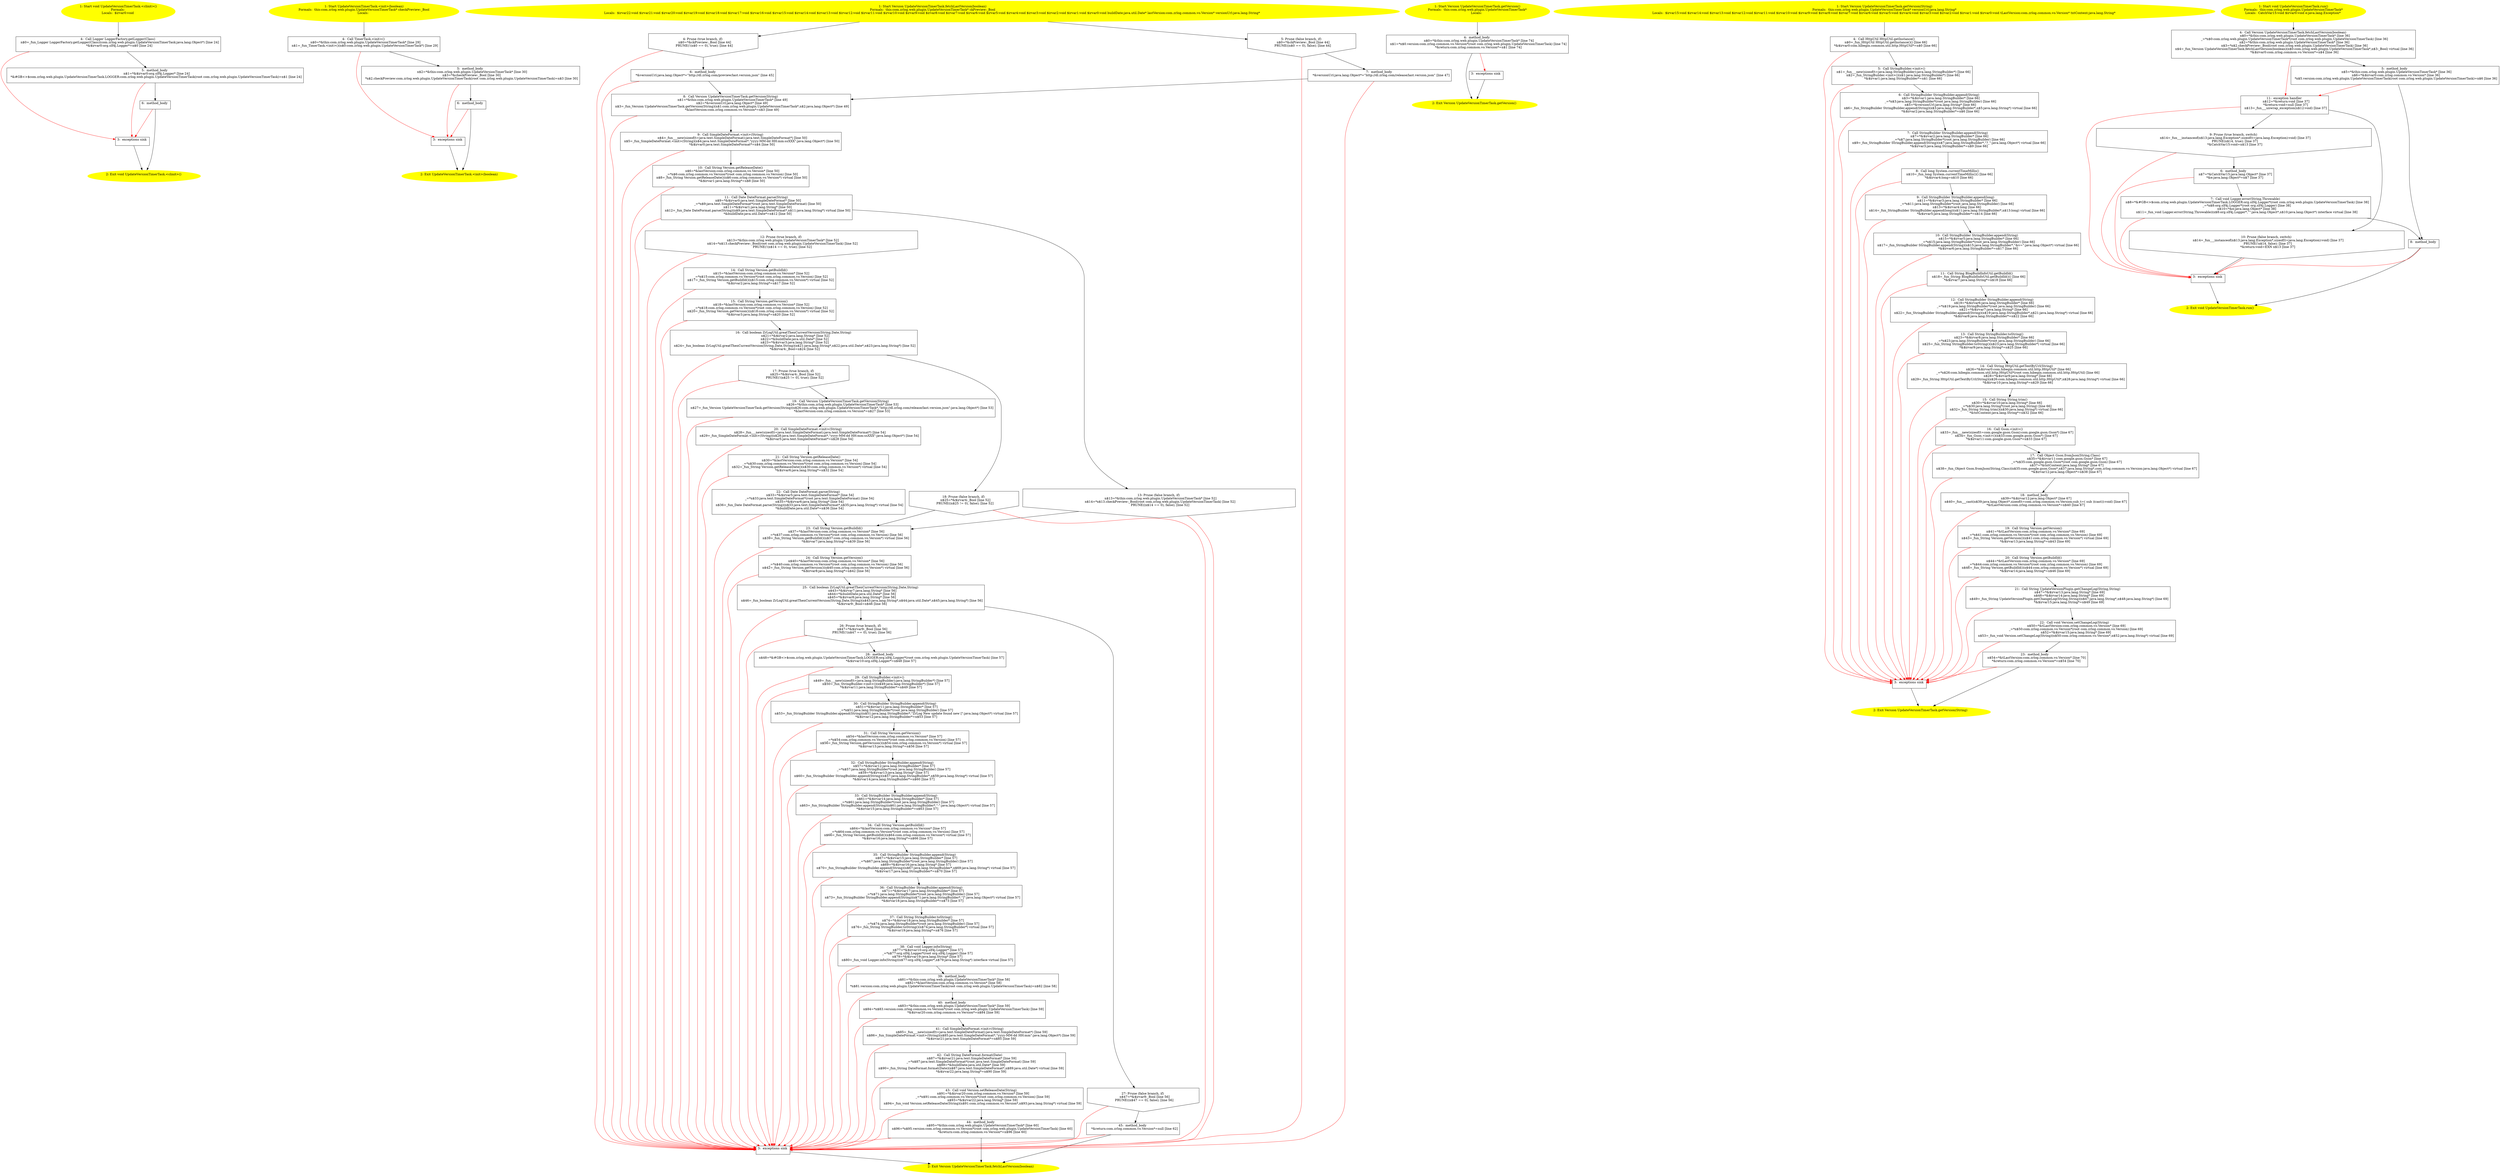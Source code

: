 /* @generated */
digraph cfg {
"com.zrlog.web.plugin.UpdateVersionTimerTask.<clinit>():void.cbd727707a49d5b6ecb0d8b98c05d4da_1" [label="1: Start void UpdateVersionTimerTask.<clinit>()\nFormals: \nLocals:  $irvar0:void \n  " color=yellow style=filled]
	

	 "com.zrlog.web.plugin.UpdateVersionTimerTask.<clinit>():void.cbd727707a49d5b6ecb0d8b98c05d4da_1" -> "com.zrlog.web.plugin.UpdateVersionTimerTask.<clinit>():void.cbd727707a49d5b6ecb0d8b98c05d4da_4" ;
"com.zrlog.web.plugin.UpdateVersionTimerTask.<clinit>():void.cbd727707a49d5b6ecb0d8b98c05d4da_2" [label="2: Exit void UpdateVersionTimerTask.<clinit>() \n  " color=yellow style=filled]
	

"com.zrlog.web.plugin.UpdateVersionTimerTask.<clinit>():void.cbd727707a49d5b6ecb0d8b98c05d4da_3" [label="3:  exceptions sink \n  " shape="box"]
	

	 "com.zrlog.web.plugin.UpdateVersionTimerTask.<clinit>():void.cbd727707a49d5b6ecb0d8b98c05d4da_3" -> "com.zrlog.web.plugin.UpdateVersionTimerTask.<clinit>():void.cbd727707a49d5b6ecb0d8b98c05d4da_2" ;
"com.zrlog.web.plugin.UpdateVersionTimerTask.<clinit>():void.cbd727707a49d5b6ecb0d8b98c05d4da_4" [label="4:  Call Logger LoggerFactory.getLogger(Class) \n   n$0=_fun_Logger LoggerFactory.getLogger(Class)(com.zrlog.web.plugin.UpdateVersionTimerTask:java.lang.Object*) [line 24]\n  *&$irvar0:org.slf4j.Logger*=n$0 [line 24]\n " shape="box"]
	

	 "com.zrlog.web.plugin.UpdateVersionTimerTask.<clinit>():void.cbd727707a49d5b6ecb0d8b98c05d4da_4" -> "com.zrlog.web.plugin.UpdateVersionTimerTask.<clinit>():void.cbd727707a49d5b6ecb0d8b98c05d4da_5" ;
	 "com.zrlog.web.plugin.UpdateVersionTimerTask.<clinit>():void.cbd727707a49d5b6ecb0d8b98c05d4da_4" -> "com.zrlog.web.plugin.UpdateVersionTimerTask.<clinit>():void.cbd727707a49d5b6ecb0d8b98c05d4da_3" [color="red" ];
"com.zrlog.web.plugin.UpdateVersionTimerTask.<clinit>():void.cbd727707a49d5b6ecb0d8b98c05d4da_5" [label="5:  method_body \n   n$1=*&$irvar0:org.slf4j.Logger* [line 24]\n  *&#GB<>$com.zrlog.web.plugin.UpdateVersionTimerTask.LOGGER:com.zrlog.web.plugin.UpdateVersionTimerTask(root com.zrlog.web.plugin.UpdateVersionTimerTask)=n$1 [line 24]\n " shape="box"]
	

	 "com.zrlog.web.plugin.UpdateVersionTimerTask.<clinit>():void.cbd727707a49d5b6ecb0d8b98c05d4da_5" -> "com.zrlog.web.plugin.UpdateVersionTimerTask.<clinit>():void.cbd727707a49d5b6ecb0d8b98c05d4da_6" ;
	 "com.zrlog.web.plugin.UpdateVersionTimerTask.<clinit>():void.cbd727707a49d5b6ecb0d8b98c05d4da_5" -> "com.zrlog.web.plugin.UpdateVersionTimerTask.<clinit>():void.cbd727707a49d5b6ecb0d8b98c05d4da_3" [color="red" ];
"com.zrlog.web.plugin.UpdateVersionTimerTask.<clinit>():void.cbd727707a49d5b6ecb0d8b98c05d4da_6" [label="6:  method_body \n  " shape="box"]
	

	 "com.zrlog.web.plugin.UpdateVersionTimerTask.<clinit>():void.cbd727707a49d5b6ecb0d8b98c05d4da_6" -> "com.zrlog.web.plugin.UpdateVersionTimerTask.<clinit>():void.cbd727707a49d5b6ecb0d8b98c05d4da_2" ;
	 "com.zrlog.web.plugin.UpdateVersionTimerTask.<clinit>():void.cbd727707a49d5b6ecb0d8b98c05d4da_6" -> "com.zrlog.web.plugin.UpdateVersionTimerTask.<clinit>():void.cbd727707a49d5b6ecb0d8b98c05d4da_3" [color="red" ];
"com.zrlog.web.plugin.UpdateVersionTimerTask.<init>(boolean).a41c4035ebdcd8ff20808efe8479a0ee_1" [label="1: Start UpdateVersionTimerTask.<init>(boolean)\nFormals:  this:com.zrlog.web.plugin.UpdateVersionTimerTask* checkPreview:_Bool\nLocals:  \n  " color=yellow style=filled]
	

	 "com.zrlog.web.plugin.UpdateVersionTimerTask.<init>(boolean).a41c4035ebdcd8ff20808efe8479a0ee_1" -> "com.zrlog.web.plugin.UpdateVersionTimerTask.<init>(boolean).a41c4035ebdcd8ff20808efe8479a0ee_4" ;
"com.zrlog.web.plugin.UpdateVersionTimerTask.<init>(boolean).a41c4035ebdcd8ff20808efe8479a0ee_2" [label="2: Exit UpdateVersionTimerTask.<init>(boolean) \n  " color=yellow style=filled]
	

"com.zrlog.web.plugin.UpdateVersionTimerTask.<init>(boolean).a41c4035ebdcd8ff20808efe8479a0ee_3" [label="3:  exceptions sink \n  " shape="box"]
	

	 "com.zrlog.web.plugin.UpdateVersionTimerTask.<init>(boolean).a41c4035ebdcd8ff20808efe8479a0ee_3" -> "com.zrlog.web.plugin.UpdateVersionTimerTask.<init>(boolean).a41c4035ebdcd8ff20808efe8479a0ee_2" ;
"com.zrlog.web.plugin.UpdateVersionTimerTask.<init>(boolean).a41c4035ebdcd8ff20808efe8479a0ee_4" [label="4:  Call TimerTask.<init>() \n   n$0=*&this:com.zrlog.web.plugin.UpdateVersionTimerTask* [line 29]\n  n$1=_fun_TimerTask.<init>()(n$0:com.zrlog.web.plugin.UpdateVersionTimerTask*) [line 29]\n " shape="box"]
	

	 "com.zrlog.web.plugin.UpdateVersionTimerTask.<init>(boolean).a41c4035ebdcd8ff20808efe8479a0ee_4" -> "com.zrlog.web.plugin.UpdateVersionTimerTask.<init>(boolean).a41c4035ebdcd8ff20808efe8479a0ee_5" ;
	 "com.zrlog.web.plugin.UpdateVersionTimerTask.<init>(boolean).a41c4035ebdcd8ff20808efe8479a0ee_4" -> "com.zrlog.web.plugin.UpdateVersionTimerTask.<init>(boolean).a41c4035ebdcd8ff20808efe8479a0ee_3" [color="red" ];
"com.zrlog.web.plugin.UpdateVersionTimerTask.<init>(boolean).a41c4035ebdcd8ff20808efe8479a0ee_5" [label="5:  method_body \n   n$2=*&this:com.zrlog.web.plugin.UpdateVersionTimerTask* [line 30]\n  n$3=*&checkPreview:_Bool [line 30]\n  *n$2.checkPreview:com.zrlog.web.plugin.UpdateVersionTimerTask(root com.zrlog.web.plugin.UpdateVersionTimerTask)=n$3 [line 30]\n " shape="box"]
	

	 "com.zrlog.web.plugin.UpdateVersionTimerTask.<init>(boolean).a41c4035ebdcd8ff20808efe8479a0ee_5" -> "com.zrlog.web.plugin.UpdateVersionTimerTask.<init>(boolean).a41c4035ebdcd8ff20808efe8479a0ee_6" ;
	 "com.zrlog.web.plugin.UpdateVersionTimerTask.<init>(boolean).a41c4035ebdcd8ff20808efe8479a0ee_5" -> "com.zrlog.web.plugin.UpdateVersionTimerTask.<init>(boolean).a41c4035ebdcd8ff20808efe8479a0ee_3" [color="red" ];
"com.zrlog.web.plugin.UpdateVersionTimerTask.<init>(boolean).a41c4035ebdcd8ff20808efe8479a0ee_6" [label="6:  method_body \n  " shape="box"]
	

	 "com.zrlog.web.plugin.UpdateVersionTimerTask.<init>(boolean).a41c4035ebdcd8ff20808efe8479a0ee_6" -> "com.zrlog.web.plugin.UpdateVersionTimerTask.<init>(boolean).a41c4035ebdcd8ff20808efe8479a0ee_2" ;
	 "com.zrlog.web.plugin.UpdateVersionTimerTask.<init>(boolean).a41c4035ebdcd8ff20808efe8479a0ee_6" -> "com.zrlog.web.plugin.UpdateVersionTimerTask.<init>(boolean).a41c4035ebdcd8ff20808efe8479a0ee_3" [color="red" ];
"com.zrlog.web.plugin.UpdateVersionTimerTask.fetchLastVersion(boolean):com.zrlog.common.vo.Version.f3649fd385ff7f48536a8c2ce16ea2cc_1" [label="1: Start Version UpdateVersionTimerTask.fetchLastVersion(boolean)\nFormals:  this:com.zrlog.web.plugin.UpdateVersionTimerTask* ckPreview:_Bool\nLocals:  $irvar22:void $irvar21:void $irvar20:void $irvar19:void $irvar18:void $irvar17:void $irvar16:void $irvar15:void $irvar14:void $irvar13:void $irvar12:void $irvar11:void $irvar10:void $irvar9:void $irvar8:void $irvar7:void $irvar6:void $irvar5:void $irvar4:void $irvar3:void $irvar2:void $irvar1:void $irvar0:void buildDate:java.util.Date* lastVersion:com.zrlog.common.vo.Version* versionUrl:java.lang.String* \n  " color=yellow style=filled]
	

	 "com.zrlog.web.plugin.UpdateVersionTimerTask.fetchLastVersion(boolean):com.zrlog.common.vo.Version.f3649fd385ff7f48536a8c2ce16ea2cc_1" -> "com.zrlog.web.plugin.UpdateVersionTimerTask.fetchLastVersion(boolean):com.zrlog.common.vo.Version.f3649fd385ff7f48536a8c2ce16ea2cc_4" ;
	 "com.zrlog.web.plugin.UpdateVersionTimerTask.fetchLastVersion(boolean):com.zrlog.common.vo.Version.f3649fd385ff7f48536a8c2ce16ea2cc_1" -> "com.zrlog.web.plugin.UpdateVersionTimerTask.fetchLastVersion(boolean):com.zrlog.common.vo.Version.f3649fd385ff7f48536a8c2ce16ea2cc_5" ;
"com.zrlog.web.plugin.UpdateVersionTimerTask.fetchLastVersion(boolean):com.zrlog.common.vo.Version.f3649fd385ff7f48536a8c2ce16ea2cc_2" [label="2: Exit Version UpdateVersionTimerTask.fetchLastVersion(boolean) \n  " color=yellow style=filled]
	

"com.zrlog.web.plugin.UpdateVersionTimerTask.fetchLastVersion(boolean):com.zrlog.common.vo.Version.f3649fd385ff7f48536a8c2ce16ea2cc_3" [label="3:  exceptions sink \n  " shape="box"]
	

	 "com.zrlog.web.plugin.UpdateVersionTimerTask.fetchLastVersion(boolean):com.zrlog.common.vo.Version.f3649fd385ff7f48536a8c2ce16ea2cc_3" -> "com.zrlog.web.plugin.UpdateVersionTimerTask.fetchLastVersion(boolean):com.zrlog.common.vo.Version.f3649fd385ff7f48536a8c2ce16ea2cc_2" ;
"com.zrlog.web.plugin.UpdateVersionTimerTask.fetchLastVersion(boolean):com.zrlog.common.vo.Version.f3649fd385ff7f48536a8c2ce16ea2cc_4" [label="4: Prune (true branch, if) \n   n$0=*&ckPreview:_Bool [line 44]\n  PRUNE(!(n$0 == 0), true); [line 44]\n " shape="invhouse"]
	

	 "com.zrlog.web.plugin.UpdateVersionTimerTask.fetchLastVersion(boolean):com.zrlog.common.vo.Version.f3649fd385ff7f48536a8c2ce16ea2cc_4" -> "com.zrlog.web.plugin.UpdateVersionTimerTask.fetchLastVersion(boolean):com.zrlog.common.vo.Version.f3649fd385ff7f48536a8c2ce16ea2cc_6" ;
	 "com.zrlog.web.plugin.UpdateVersionTimerTask.fetchLastVersion(boolean):com.zrlog.common.vo.Version.f3649fd385ff7f48536a8c2ce16ea2cc_4" -> "com.zrlog.web.plugin.UpdateVersionTimerTask.fetchLastVersion(boolean):com.zrlog.common.vo.Version.f3649fd385ff7f48536a8c2ce16ea2cc_3" [color="red" ];
"com.zrlog.web.plugin.UpdateVersionTimerTask.fetchLastVersion(boolean):com.zrlog.common.vo.Version.f3649fd385ff7f48536a8c2ce16ea2cc_5" [label="5: Prune (false branch, if) \n   n$0=*&ckPreview:_Bool [line 44]\n  PRUNE((n$0 == 0), false); [line 44]\n " shape="invhouse"]
	

	 "com.zrlog.web.plugin.UpdateVersionTimerTask.fetchLastVersion(boolean):com.zrlog.common.vo.Version.f3649fd385ff7f48536a8c2ce16ea2cc_5" -> "com.zrlog.web.plugin.UpdateVersionTimerTask.fetchLastVersion(boolean):com.zrlog.common.vo.Version.f3649fd385ff7f48536a8c2ce16ea2cc_7" ;
	 "com.zrlog.web.plugin.UpdateVersionTimerTask.fetchLastVersion(boolean):com.zrlog.common.vo.Version.f3649fd385ff7f48536a8c2ce16ea2cc_5" -> "com.zrlog.web.plugin.UpdateVersionTimerTask.fetchLastVersion(boolean):com.zrlog.common.vo.Version.f3649fd385ff7f48536a8c2ce16ea2cc_3" [color="red" ];
"com.zrlog.web.plugin.UpdateVersionTimerTask.fetchLastVersion(boolean):com.zrlog.common.vo.Version.f3649fd385ff7f48536a8c2ce16ea2cc_6" [label="6:  method_body \n   *&versionUrl:java.lang.Object*=\"http://dl.zrlog.com/preview/last.version.json\" [line 45]\n " shape="box"]
	

	 "com.zrlog.web.plugin.UpdateVersionTimerTask.fetchLastVersion(boolean):com.zrlog.common.vo.Version.f3649fd385ff7f48536a8c2ce16ea2cc_6" -> "com.zrlog.web.plugin.UpdateVersionTimerTask.fetchLastVersion(boolean):com.zrlog.common.vo.Version.f3649fd385ff7f48536a8c2ce16ea2cc_8" ;
	 "com.zrlog.web.plugin.UpdateVersionTimerTask.fetchLastVersion(boolean):com.zrlog.common.vo.Version.f3649fd385ff7f48536a8c2ce16ea2cc_6" -> "com.zrlog.web.plugin.UpdateVersionTimerTask.fetchLastVersion(boolean):com.zrlog.common.vo.Version.f3649fd385ff7f48536a8c2ce16ea2cc_3" [color="red" ];
"com.zrlog.web.plugin.UpdateVersionTimerTask.fetchLastVersion(boolean):com.zrlog.common.vo.Version.f3649fd385ff7f48536a8c2ce16ea2cc_7" [label="7:  method_body \n   *&versionUrl:java.lang.Object*=\"http://dl.zrlog.com/release/last.version.json\" [line 47]\n " shape="box"]
	

	 "com.zrlog.web.plugin.UpdateVersionTimerTask.fetchLastVersion(boolean):com.zrlog.common.vo.Version.f3649fd385ff7f48536a8c2ce16ea2cc_7" -> "com.zrlog.web.plugin.UpdateVersionTimerTask.fetchLastVersion(boolean):com.zrlog.common.vo.Version.f3649fd385ff7f48536a8c2ce16ea2cc_8" ;
	 "com.zrlog.web.plugin.UpdateVersionTimerTask.fetchLastVersion(boolean):com.zrlog.common.vo.Version.f3649fd385ff7f48536a8c2ce16ea2cc_7" -> "com.zrlog.web.plugin.UpdateVersionTimerTask.fetchLastVersion(boolean):com.zrlog.common.vo.Version.f3649fd385ff7f48536a8c2ce16ea2cc_3" [color="red" ];
"com.zrlog.web.plugin.UpdateVersionTimerTask.fetchLastVersion(boolean):com.zrlog.common.vo.Version.f3649fd385ff7f48536a8c2ce16ea2cc_8" [label="8:  Call Version UpdateVersionTimerTask.getVersion(String) \n   n$1=*&this:com.zrlog.web.plugin.UpdateVersionTimerTask* [line 49]\n  n$2=*&versionUrl:java.lang.Object* [line 49]\n  n$3=_fun_Version UpdateVersionTimerTask.getVersion(String)(n$1:com.zrlog.web.plugin.UpdateVersionTimerTask*,n$2:java.lang.Object*) [line 49]\n  *&lastVersion:com.zrlog.common.vo.Version*=n$3 [line 49]\n " shape="box"]
	

	 "com.zrlog.web.plugin.UpdateVersionTimerTask.fetchLastVersion(boolean):com.zrlog.common.vo.Version.f3649fd385ff7f48536a8c2ce16ea2cc_8" -> "com.zrlog.web.plugin.UpdateVersionTimerTask.fetchLastVersion(boolean):com.zrlog.common.vo.Version.f3649fd385ff7f48536a8c2ce16ea2cc_9" ;
	 "com.zrlog.web.plugin.UpdateVersionTimerTask.fetchLastVersion(boolean):com.zrlog.common.vo.Version.f3649fd385ff7f48536a8c2ce16ea2cc_8" -> "com.zrlog.web.plugin.UpdateVersionTimerTask.fetchLastVersion(boolean):com.zrlog.common.vo.Version.f3649fd385ff7f48536a8c2ce16ea2cc_3" [color="red" ];
"com.zrlog.web.plugin.UpdateVersionTimerTask.fetchLastVersion(boolean):com.zrlog.common.vo.Version.f3649fd385ff7f48536a8c2ce16ea2cc_9" [label="9:  Call SimpleDateFormat.<init>(String) \n   n$4=_fun___new(sizeof(t=java.text.SimpleDateFormat):java.text.SimpleDateFormat*) [line 50]\n  n$5=_fun_SimpleDateFormat.<init>(String)(n$4:java.text.SimpleDateFormat*,\"yyyy-MM-dd HH:mm:ssXXX\":java.lang.Object*) [line 50]\n  *&$irvar0:java.text.SimpleDateFormat*=n$4 [line 50]\n " shape="box"]
	

	 "com.zrlog.web.plugin.UpdateVersionTimerTask.fetchLastVersion(boolean):com.zrlog.common.vo.Version.f3649fd385ff7f48536a8c2ce16ea2cc_9" -> "com.zrlog.web.plugin.UpdateVersionTimerTask.fetchLastVersion(boolean):com.zrlog.common.vo.Version.f3649fd385ff7f48536a8c2ce16ea2cc_10" ;
	 "com.zrlog.web.plugin.UpdateVersionTimerTask.fetchLastVersion(boolean):com.zrlog.common.vo.Version.f3649fd385ff7f48536a8c2ce16ea2cc_9" -> "com.zrlog.web.plugin.UpdateVersionTimerTask.fetchLastVersion(boolean):com.zrlog.common.vo.Version.f3649fd385ff7f48536a8c2ce16ea2cc_3" [color="red" ];
"com.zrlog.web.plugin.UpdateVersionTimerTask.fetchLastVersion(boolean):com.zrlog.common.vo.Version.f3649fd385ff7f48536a8c2ce16ea2cc_10" [label="10:  Call String Version.getReleaseDate() \n   n$6=*&lastVersion:com.zrlog.common.vo.Version* [line 50]\n  _=*n$6:com.zrlog.common.vo.Version*(root com.zrlog.common.vo.Version) [line 50]\n  n$8=_fun_String Version.getReleaseDate()(n$6:com.zrlog.common.vo.Version*) virtual [line 50]\n  *&$irvar1:java.lang.String*=n$8 [line 50]\n " shape="box"]
	

	 "com.zrlog.web.plugin.UpdateVersionTimerTask.fetchLastVersion(boolean):com.zrlog.common.vo.Version.f3649fd385ff7f48536a8c2ce16ea2cc_10" -> "com.zrlog.web.plugin.UpdateVersionTimerTask.fetchLastVersion(boolean):com.zrlog.common.vo.Version.f3649fd385ff7f48536a8c2ce16ea2cc_11" ;
	 "com.zrlog.web.plugin.UpdateVersionTimerTask.fetchLastVersion(boolean):com.zrlog.common.vo.Version.f3649fd385ff7f48536a8c2ce16ea2cc_10" -> "com.zrlog.web.plugin.UpdateVersionTimerTask.fetchLastVersion(boolean):com.zrlog.common.vo.Version.f3649fd385ff7f48536a8c2ce16ea2cc_3" [color="red" ];
"com.zrlog.web.plugin.UpdateVersionTimerTask.fetchLastVersion(boolean):com.zrlog.common.vo.Version.f3649fd385ff7f48536a8c2ce16ea2cc_11" [label="11:  Call Date DateFormat.parse(String) \n   n$9=*&$irvar0:java.text.SimpleDateFormat* [line 50]\n  _=*n$9:java.text.SimpleDateFormat*(root java.text.SimpleDateFormat) [line 50]\n  n$11=*&$irvar1:java.lang.String* [line 50]\n  n$12=_fun_Date DateFormat.parse(String)(n$9:java.text.SimpleDateFormat*,n$11:java.lang.String*) virtual [line 50]\n  *&buildDate:java.util.Date*=n$12 [line 50]\n " shape="box"]
	

	 "com.zrlog.web.plugin.UpdateVersionTimerTask.fetchLastVersion(boolean):com.zrlog.common.vo.Version.f3649fd385ff7f48536a8c2ce16ea2cc_11" -> "com.zrlog.web.plugin.UpdateVersionTimerTask.fetchLastVersion(boolean):com.zrlog.common.vo.Version.f3649fd385ff7f48536a8c2ce16ea2cc_12" ;
	 "com.zrlog.web.plugin.UpdateVersionTimerTask.fetchLastVersion(boolean):com.zrlog.common.vo.Version.f3649fd385ff7f48536a8c2ce16ea2cc_11" -> "com.zrlog.web.plugin.UpdateVersionTimerTask.fetchLastVersion(boolean):com.zrlog.common.vo.Version.f3649fd385ff7f48536a8c2ce16ea2cc_13" ;
	 "com.zrlog.web.plugin.UpdateVersionTimerTask.fetchLastVersion(boolean):com.zrlog.common.vo.Version.f3649fd385ff7f48536a8c2ce16ea2cc_11" -> "com.zrlog.web.plugin.UpdateVersionTimerTask.fetchLastVersion(boolean):com.zrlog.common.vo.Version.f3649fd385ff7f48536a8c2ce16ea2cc_3" [color="red" ];
"com.zrlog.web.plugin.UpdateVersionTimerTask.fetchLastVersion(boolean):com.zrlog.common.vo.Version.f3649fd385ff7f48536a8c2ce16ea2cc_12" [label="12: Prune (true branch, if) \n   n$13=*&this:com.zrlog.web.plugin.UpdateVersionTimerTask* [line 52]\n  n$14=*n$13.checkPreview:_Bool(root com.zrlog.web.plugin.UpdateVersionTimerTask) [line 52]\n  PRUNE(!(n$14 == 0), true); [line 52]\n " shape="invhouse"]
	

	 "com.zrlog.web.plugin.UpdateVersionTimerTask.fetchLastVersion(boolean):com.zrlog.common.vo.Version.f3649fd385ff7f48536a8c2ce16ea2cc_12" -> "com.zrlog.web.plugin.UpdateVersionTimerTask.fetchLastVersion(boolean):com.zrlog.common.vo.Version.f3649fd385ff7f48536a8c2ce16ea2cc_14" ;
	 "com.zrlog.web.plugin.UpdateVersionTimerTask.fetchLastVersion(boolean):com.zrlog.common.vo.Version.f3649fd385ff7f48536a8c2ce16ea2cc_12" -> "com.zrlog.web.plugin.UpdateVersionTimerTask.fetchLastVersion(boolean):com.zrlog.common.vo.Version.f3649fd385ff7f48536a8c2ce16ea2cc_3" [color="red" ];
"com.zrlog.web.plugin.UpdateVersionTimerTask.fetchLastVersion(boolean):com.zrlog.common.vo.Version.f3649fd385ff7f48536a8c2ce16ea2cc_13" [label="13: Prune (false branch, if) \n   n$13=*&this:com.zrlog.web.plugin.UpdateVersionTimerTask* [line 52]\n  n$14=*n$13.checkPreview:_Bool(root com.zrlog.web.plugin.UpdateVersionTimerTask) [line 52]\n  PRUNE((n$14 == 0), false); [line 52]\n " shape="invhouse"]
	

	 "com.zrlog.web.plugin.UpdateVersionTimerTask.fetchLastVersion(boolean):com.zrlog.common.vo.Version.f3649fd385ff7f48536a8c2ce16ea2cc_13" -> "com.zrlog.web.plugin.UpdateVersionTimerTask.fetchLastVersion(boolean):com.zrlog.common.vo.Version.f3649fd385ff7f48536a8c2ce16ea2cc_23" ;
	 "com.zrlog.web.plugin.UpdateVersionTimerTask.fetchLastVersion(boolean):com.zrlog.common.vo.Version.f3649fd385ff7f48536a8c2ce16ea2cc_13" -> "com.zrlog.web.plugin.UpdateVersionTimerTask.fetchLastVersion(boolean):com.zrlog.common.vo.Version.f3649fd385ff7f48536a8c2ce16ea2cc_3" [color="red" ];
"com.zrlog.web.plugin.UpdateVersionTimerTask.fetchLastVersion(boolean):com.zrlog.common.vo.Version.f3649fd385ff7f48536a8c2ce16ea2cc_14" [label="14:  Call String Version.getBuildId() \n   n$15=*&lastVersion:com.zrlog.common.vo.Version* [line 52]\n  _=*n$15:com.zrlog.common.vo.Version*(root com.zrlog.common.vo.Version) [line 52]\n  n$17=_fun_String Version.getBuildId()(n$15:com.zrlog.common.vo.Version*) virtual [line 52]\n  *&$irvar2:java.lang.String*=n$17 [line 52]\n " shape="box"]
	

	 "com.zrlog.web.plugin.UpdateVersionTimerTask.fetchLastVersion(boolean):com.zrlog.common.vo.Version.f3649fd385ff7f48536a8c2ce16ea2cc_14" -> "com.zrlog.web.plugin.UpdateVersionTimerTask.fetchLastVersion(boolean):com.zrlog.common.vo.Version.f3649fd385ff7f48536a8c2ce16ea2cc_15" ;
	 "com.zrlog.web.plugin.UpdateVersionTimerTask.fetchLastVersion(boolean):com.zrlog.common.vo.Version.f3649fd385ff7f48536a8c2ce16ea2cc_14" -> "com.zrlog.web.plugin.UpdateVersionTimerTask.fetchLastVersion(boolean):com.zrlog.common.vo.Version.f3649fd385ff7f48536a8c2ce16ea2cc_3" [color="red" ];
"com.zrlog.web.plugin.UpdateVersionTimerTask.fetchLastVersion(boolean):com.zrlog.common.vo.Version.f3649fd385ff7f48536a8c2ce16ea2cc_15" [label="15:  Call String Version.getVersion() \n   n$18=*&lastVersion:com.zrlog.common.vo.Version* [line 52]\n  _=*n$18:com.zrlog.common.vo.Version*(root com.zrlog.common.vo.Version) [line 52]\n  n$20=_fun_String Version.getVersion()(n$18:com.zrlog.common.vo.Version*) virtual [line 52]\n  *&$irvar3:java.lang.String*=n$20 [line 52]\n " shape="box"]
	

	 "com.zrlog.web.plugin.UpdateVersionTimerTask.fetchLastVersion(boolean):com.zrlog.common.vo.Version.f3649fd385ff7f48536a8c2ce16ea2cc_15" -> "com.zrlog.web.plugin.UpdateVersionTimerTask.fetchLastVersion(boolean):com.zrlog.common.vo.Version.f3649fd385ff7f48536a8c2ce16ea2cc_16" ;
	 "com.zrlog.web.plugin.UpdateVersionTimerTask.fetchLastVersion(boolean):com.zrlog.common.vo.Version.f3649fd385ff7f48536a8c2ce16ea2cc_15" -> "com.zrlog.web.plugin.UpdateVersionTimerTask.fetchLastVersion(boolean):com.zrlog.common.vo.Version.f3649fd385ff7f48536a8c2ce16ea2cc_3" [color="red" ];
"com.zrlog.web.plugin.UpdateVersionTimerTask.fetchLastVersion(boolean):com.zrlog.common.vo.Version.f3649fd385ff7f48536a8c2ce16ea2cc_16" [label="16:  Call boolean ZrLogUtil.greatThenCurrentVersion(String,Date,String) \n   n$21=*&$irvar2:java.lang.String* [line 52]\n  n$22=*&buildDate:java.util.Date* [line 52]\n  n$23=*&$irvar3:java.lang.String* [line 52]\n  n$24=_fun_boolean ZrLogUtil.greatThenCurrentVersion(String,Date,String)(n$21:java.lang.String*,n$22:java.util.Date*,n$23:java.lang.String*) [line 52]\n  *&$irvar4:_Bool=n$24 [line 52]\n " shape="box"]
	

	 "com.zrlog.web.plugin.UpdateVersionTimerTask.fetchLastVersion(boolean):com.zrlog.common.vo.Version.f3649fd385ff7f48536a8c2ce16ea2cc_16" -> "com.zrlog.web.plugin.UpdateVersionTimerTask.fetchLastVersion(boolean):com.zrlog.common.vo.Version.f3649fd385ff7f48536a8c2ce16ea2cc_17" ;
	 "com.zrlog.web.plugin.UpdateVersionTimerTask.fetchLastVersion(boolean):com.zrlog.common.vo.Version.f3649fd385ff7f48536a8c2ce16ea2cc_16" -> "com.zrlog.web.plugin.UpdateVersionTimerTask.fetchLastVersion(boolean):com.zrlog.common.vo.Version.f3649fd385ff7f48536a8c2ce16ea2cc_18" ;
	 "com.zrlog.web.plugin.UpdateVersionTimerTask.fetchLastVersion(boolean):com.zrlog.common.vo.Version.f3649fd385ff7f48536a8c2ce16ea2cc_16" -> "com.zrlog.web.plugin.UpdateVersionTimerTask.fetchLastVersion(boolean):com.zrlog.common.vo.Version.f3649fd385ff7f48536a8c2ce16ea2cc_3" [color="red" ];
"com.zrlog.web.plugin.UpdateVersionTimerTask.fetchLastVersion(boolean):com.zrlog.common.vo.Version.f3649fd385ff7f48536a8c2ce16ea2cc_17" [label="17: Prune (true branch, if) \n   n$25=*&$irvar4:_Bool [line 52]\n  PRUNE(!(n$25 != 0), true); [line 52]\n " shape="invhouse"]
	

	 "com.zrlog.web.plugin.UpdateVersionTimerTask.fetchLastVersion(boolean):com.zrlog.common.vo.Version.f3649fd385ff7f48536a8c2ce16ea2cc_17" -> "com.zrlog.web.plugin.UpdateVersionTimerTask.fetchLastVersion(boolean):com.zrlog.common.vo.Version.f3649fd385ff7f48536a8c2ce16ea2cc_19" ;
	 "com.zrlog.web.plugin.UpdateVersionTimerTask.fetchLastVersion(boolean):com.zrlog.common.vo.Version.f3649fd385ff7f48536a8c2ce16ea2cc_17" -> "com.zrlog.web.plugin.UpdateVersionTimerTask.fetchLastVersion(boolean):com.zrlog.common.vo.Version.f3649fd385ff7f48536a8c2ce16ea2cc_3" [color="red" ];
"com.zrlog.web.plugin.UpdateVersionTimerTask.fetchLastVersion(boolean):com.zrlog.common.vo.Version.f3649fd385ff7f48536a8c2ce16ea2cc_18" [label="18: Prune (false branch, if) \n   n$25=*&$irvar4:_Bool [line 52]\n  PRUNE((n$25 != 0), false); [line 52]\n " shape="invhouse"]
	

	 "com.zrlog.web.plugin.UpdateVersionTimerTask.fetchLastVersion(boolean):com.zrlog.common.vo.Version.f3649fd385ff7f48536a8c2ce16ea2cc_18" -> "com.zrlog.web.plugin.UpdateVersionTimerTask.fetchLastVersion(boolean):com.zrlog.common.vo.Version.f3649fd385ff7f48536a8c2ce16ea2cc_23" ;
	 "com.zrlog.web.plugin.UpdateVersionTimerTask.fetchLastVersion(boolean):com.zrlog.common.vo.Version.f3649fd385ff7f48536a8c2ce16ea2cc_18" -> "com.zrlog.web.plugin.UpdateVersionTimerTask.fetchLastVersion(boolean):com.zrlog.common.vo.Version.f3649fd385ff7f48536a8c2ce16ea2cc_3" [color="red" ];
"com.zrlog.web.plugin.UpdateVersionTimerTask.fetchLastVersion(boolean):com.zrlog.common.vo.Version.f3649fd385ff7f48536a8c2ce16ea2cc_19" [label="19:  Call Version UpdateVersionTimerTask.getVersion(String) \n   n$26=*&this:com.zrlog.web.plugin.UpdateVersionTimerTask* [line 53]\n  n$27=_fun_Version UpdateVersionTimerTask.getVersion(String)(n$26:com.zrlog.web.plugin.UpdateVersionTimerTask*,\"http://dl.zrlog.com/release/last.version.json\":java.lang.Object*) [line 53]\n  *&lastVersion:com.zrlog.common.vo.Version*=n$27 [line 53]\n " shape="box"]
	

	 "com.zrlog.web.plugin.UpdateVersionTimerTask.fetchLastVersion(boolean):com.zrlog.common.vo.Version.f3649fd385ff7f48536a8c2ce16ea2cc_19" -> "com.zrlog.web.plugin.UpdateVersionTimerTask.fetchLastVersion(boolean):com.zrlog.common.vo.Version.f3649fd385ff7f48536a8c2ce16ea2cc_20" ;
	 "com.zrlog.web.plugin.UpdateVersionTimerTask.fetchLastVersion(boolean):com.zrlog.common.vo.Version.f3649fd385ff7f48536a8c2ce16ea2cc_19" -> "com.zrlog.web.plugin.UpdateVersionTimerTask.fetchLastVersion(boolean):com.zrlog.common.vo.Version.f3649fd385ff7f48536a8c2ce16ea2cc_3" [color="red" ];
"com.zrlog.web.plugin.UpdateVersionTimerTask.fetchLastVersion(boolean):com.zrlog.common.vo.Version.f3649fd385ff7f48536a8c2ce16ea2cc_20" [label="20:  Call SimpleDateFormat.<init>(String) \n   n$28=_fun___new(sizeof(t=java.text.SimpleDateFormat):java.text.SimpleDateFormat*) [line 54]\n  n$29=_fun_SimpleDateFormat.<init>(String)(n$28:java.text.SimpleDateFormat*,\"yyyy-MM-dd HH:mm:ssXXX\":java.lang.Object*) [line 54]\n  *&$irvar5:java.text.SimpleDateFormat*=n$28 [line 54]\n " shape="box"]
	

	 "com.zrlog.web.plugin.UpdateVersionTimerTask.fetchLastVersion(boolean):com.zrlog.common.vo.Version.f3649fd385ff7f48536a8c2ce16ea2cc_20" -> "com.zrlog.web.plugin.UpdateVersionTimerTask.fetchLastVersion(boolean):com.zrlog.common.vo.Version.f3649fd385ff7f48536a8c2ce16ea2cc_21" ;
	 "com.zrlog.web.plugin.UpdateVersionTimerTask.fetchLastVersion(boolean):com.zrlog.common.vo.Version.f3649fd385ff7f48536a8c2ce16ea2cc_20" -> "com.zrlog.web.plugin.UpdateVersionTimerTask.fetchLastVersion(boolean):com.zrlog.common.vo.Version.f3649fd385ff7f48536a8c2ce16ea2cc_3" [color="red" ];
"com.zrlog.web.plugin.UpdateVersionTimerTask.fetchLastVersion(boolean):com.zrlog.common.vo.Version.f3649fd385ff7f48536a8c2ce16ea2cc_21" [label="21:  Call String Version.getReleaseDate() \n   n$30=*&lastVersion:com.zrlog.common.vo.Version* [line 54]\n  _=*n$30:com.zrlog.common.vo.Version*(root com.zrlog.common.vo.Version) [line 54]\n  n$32=_fun_String Version.getReleaseDate()(n$30:com.zrlog.common.vo.Version*) virtual [line 54]\n  *&$irvar6:java.lang.String*=n$32 [line 54]\n " shape="box"]
	

	 "com.zrlog.web.plugin.UpdateVersionTimerTask.fetchLastVersion(boolean):com.zrlog.common.vo.Version.f3649fd385ff7f48536a8c2ce16ea2cc_21" -> "com.zrlog.web.plugin.UpdateVersionTimerTask.fetchLastVersion(boolean):com.zrlog.common.vo.Version.f3649fd385ff7f48536a8c2ce16ea2cc_22" ;
	 "com.zrlog.web.plugin.UpdateVersionTimerTask.fetchLastVersion(boolean):com.zrlog.common.vo.Version.f3649fd385ff7f48536a8c2ce16ea2cc_21" -> "com.zrlog.web.plugin.UpdateVersionTimerTask.fetchLastVersion(boolean):com.zrlog.common.vo.Version.f3649fd385ff7f48536a8c2ce16ea2cc_3" [color="red" ];
"com.zrlog.web.plugin.UpdateVersionTimerTask.fetchLastVersion(boolean):com.zrlog.common.vo.Version.f3649fd385ff7f48536a8c2ce16ea2cc_22" [label="22:  Call Date DateFormat.parse(String) \n   n$33=*&$irvar5:java.text.SimpleDateFormat* [line 54]\n  _=*n$33:java.text.SimpleDateFormat*(root java.text.SimpleDateFormat) [line 54]\n  n$35=*&$irvar6:java.lang.String* [line 54]\n  n$36=_fun_Date DateFormat.parse(String)(n$33:java.text.SimpleDateFormat*,n$35:java.lang.String*) virtual [line 54]\n  *&buildDate:java.util.Date*=n$36 [line 54]\n " shape="box"]
	

	 "com.zrlog.web.plugin.UpdateVersionTimerTask.fetchLastVersion(boolean):com.zrlog.common.vo.Version.f3649fd385ff7f48536a8c2ce16ea2cc_22" -> "com.zrlog.web.plugin.UpdateVersionTimerTask.fetchLastVersion(boolean):com.zrlog.common.vo.Version.f3649fd385ff7f48536a8c2ce16ea2cc_23" ;
	 "com.zrlog.web.plugin.UpdateVersionTimerTask.fetchLastVersion(boolean):com.zrlog.common.vo.Version.f3649fd385ff7f48536a8c2ce16ea2cc_22" -> "com.zrlog.web.plugin.UpdateVersionTimerTask.fetchLastVersion(boolean):com.zrlog.common.vo.Version.f3649fd385ff7f48536a8c2ce16ea2cc_3" [color="red" ];
"com.zrlog.web.plugin.UpdateVersionTimerTask.fetchLastVersion(boolean):com.zrlog.common.vo.Version.f3649fd385ff7f48536a8c2ce16ea2cc_23" [label="23:  Call String Version.getBuildId() \n   n$37=*&lastVersion:com.zrlog.common.vo.Version* [line 56]\n  _=*n$37:com.zrlog.common.vo.Version*(root com.zrlog.common.vo.Version) [line 56]\n  n$39=_fun_String Version.getBuildId()(n$37:com.zrlog.common.vo.Version*) virtual [line 56]\n  *&$irvar7:java.lang.String*=n$39 [line 56]\n " shape="box"]
	

	 "com.zrlog.web.plugin.UpdateVersionTimerTask.fetchLastVersion(boolean):com.zrlog.common.vo.Version.f3649fd385ff7f48536a8c2ce16ea2cc_23" -> "com.zrlog.web.plugin.UpdateVersionTimerTask.fetchLastVersion(boolean):com.zrlog.common.vo.Version.f3649fd385ff7f48536a8c2ce16ea2cc_24" ;
	 "com.zrlog.web.plugin.UpdateVersionTimerTask.fetchLastVersion(boolean):com.zrlog.common.vo.Version.f3649fd385ff7f48536a8c2ce16ea2cc_23" -> "com.zrlog.web.plugin.UpdateVersionTimerTask.fetchLastVersion(boolean):com.zrlog.common.vo.Version.f3649fd385ff7f48536a8c2ce16ea2cc_3" [color="red" ];
"com.zrlog.web.plugin.UpdateVersionTimerTask.fetchLastVersion(boolean):com.zrlog.common.vo.Version.f3649fd385ff7f48536a8c2ce16ea2cc_24" [label="24:  Call String Version.getVersion() \n   n$40=*&lastVersion:com.zrlog.common.vo.Version* [line 56]\n  _=*n$40:com.zrlog.common.vo.Version*(root com.zrlog.common.vo.Version) [line 56]\n  n$42=_fun_String Version.getVersion()(n$40:com.zrlog.common.vo.Version*) virtual [line 56]\n  *&$irvar8:java.lang.String*=n$42 [line 56]\n " shape="box"]
	

	 "com.zrlog.web.plugin.UpdateVersionTimerTask.fetchLastVersion(boolean):com.zrlog.common.vo.Version.f3649fd385ff7f48536a8c2ce16ea2cc_24" -> "com.zrlog.web.plugin.UpdateVersionTimerTask.fetchLastVersion(boolean):com.zrlog.common.vo.Version.f3649fd385ff7f48536a8c2ce16ea2cc_25" ;
	 "com.zrlog.web.plugin.UpdateVersionTimerTask.fetchLastVersion(boolean):com.zrlog.common.vo.Version.f3649fd385ff7f48536a8c2ce16ea2cc_24" -> "com.zrlog.web.plugin.UpdateVersionTimerTask.fetchLastVersion(boolean):com.zrlog.common.vo.Version.f3649fd385ff7f48536a8c2ce16ea2cc_3" [color="red" ];
"com.zrlog.web.plugin.UpdateVersionTimerTask.fetchLastVersion(boolean):com.zrlog.common.vo.Version.f3649fd385ff7f48536a8c2ce16ea2cc_25" [label="25:  Call boolean ZrLogUtil.greatThenCurrentVersion(String,Date,String) \n   n$43=*&$irvar7:java.lang.String* [line 56]\n  n$44=*&buildDate:java.util.Date* [line 56]\n  n$45=*&$irvar8:java.lang.String* [line 56]\n  n$46=_fun_boolean ZrLogUtil.greatThenCurrentVersion(String,Date,String)(n$43:java.lang.String*,n$44:java.util.Date*,n$45:java.lang.String*) [line 56]\n  *&$irvar9:_Bool=n$46 [line 56]\n " shape="box"]
	

	 "com.zrlog.web.plugin.UpdateVersionTimerTask.fetchLastVersion(boolean):com.zrlog.common.vo.Version.f3649fd385ff7f48536a8c2ce16ea2cc_25" -> "com.zrlog.web.plugin.UpdateVersionTimerTask.fetchLastVersion(boolean):com.zrlog.common.vo.Version.f3649fd385ff7f48536a8c2ce16ea2cc_26" ;
	 "com.zrlog.web.plugin.UpdateVersionTimerTask.fetchLastVersion(boolean):com.zrlog.common.vo.Version.f3649fd385ff7f48536a8c2ce16ea2cc_25" -> "com.zrlog.web.plugin.UpdateVersionTimerTask.fetchLastVersion(boolean):com.zrlog.common.vo.Version.f3649fd385ff7f48536a8c2ce16ea2cc_27" ;
	 "com.zrlog.web.plugin.UpdateVersionTimerTask.fetchLastVersion(boolean):com.zrlog.common.vo.Version.f3649fd385ff7f48536a8c2ce16ea2cc_25" -> "com.zrlog.web.plugin.UpdateVersionTimerTask.fetchLastVersion(boolean):com.zrlog.common.vo.Version.f3649fd385ff7f48536a8c2ce16ea2cc_3" [color="red" ];
"com.zrlog.web.plugin.UpdateVersionTimerTask.fetchLastVersion(boolean):com.zrlog.common.vo.Version.f3649fd385ff7f48536a8c2ce16ea2cc_26" [label="26: Prune (true branch, if) \n   n$47=*&$irvar9:_Bool [line 56]\n  PRUNE(!(n$47 == 0), true); [line 56]\n " shape="invhouse"]
	

	 "com.zrlog.web.plugin.UpdateVersionTimerTask.fetchLastVersion(boolean):com.zrlog.common.vo.Version.f3649fd385ff7f48536a8c2ce16ea2cc_26" -> "com.zrlog.web.plugin.UpdateVersionTimerTask.fetchLastVersion(boolean):com.zrlog.common.vo.Version.f3649fd385ff7f48536a8c2ce16ea2cc_28" ;
	 "com.zrlog.web.plugin.UpdateVersionTimerTask.fetchLastVersion(boolean):com.zrlog.common.vo.Version.f3649fd385ff7f48536a8c2ce16ea2cc_26" -> "com.zrlog.web.plugin.UpdateVersionTimerTask.fetchLastVersion(boolean):com.zrlog.common.vo.Version.f3649fd385ff7f48536a8c2ce16ea2cc_3" [color="red" ];
"com.zrlog.web.plugin.UpdateVersionTimerTask.fetchLastVersion(boolean):com.zrlog.common.vo.Version.f3649fd385ff7f48536a8c2ce16ea2cc_27" [label="27: Prune (false branch, if) \n   n$47=*&$irvar9:_Bool [line 56]\n  PRUNE((n$47 == 0), false); [line 56]\n " shape="invhouse"]
	

	 "com.zrlog.web.plugin.UpdateVersionTimerTask.fetchLastVersion(boolean):com.zrlog.common.vo.Version.f3649fd385ff7f48536a8c2ce16ea2cc_27" -> "com.zrlog.web.plugin.UpdateVersionTimerTask.fetchLastVersion(boolean):com.zrlog.common.vo.Version.f3649fd385ff7f48536a8c2ce16ea2cc_45" ;
	 "com.zrlog.web.plugin.UpdateVersionTimerTask.fetchLastVersion(boolean):com.zrlog.common.vo.Version.f3649fd385ff7f48536a8c2ce16ea2cc_27" -> "com.zrlog.web.plugin.UpdateVersionTimerTask.fetchLastVersion(boolean):com.zrlog.common.vo.Version.f3649fd385ff7f48536a8c2ce16ea2cc_3" [color="red" ];
"com.zrlog.web.plugin.UpdateVersionTimerTask.fetchLastVersion(boolean):com.zrlog.common.vo.Version.f3649fd385ff7f48536a8c2ce16ea2cc_28" [label="28:  method_body \n   n$48=*&#GB<>$com.zrlog.web.plugin.UpdateVersionTimerTask.LOGGER:org.slf4j.Logger*(root com.zrlog.web.plugin.UpdateVersionTimerTask) [line 57]\n  *&$irvar10:org.slf4j.Logger*=n$48 [line 57]\n " shape="box"]
	

	 "com.zrlog.web.plugin.UpdateVersionTimerTask.fetchLastVersion(boolean):com.zrlog.common.vo.Version.f3649fd385ff7f48536a8c2ce16ea2cc_28" -> "com.zrlog.web.plugin.UpdateVersionTimerTask.fetchLastVersion(boolean):com.zrlog.common.vo.Version.f3649fd385ff7f48536a8c2ce16ea2cc_29" ;
	 "com.zrlog.web.plugin.UpdateVersionTimerTask.fetchLastVersion(boolean):com.zrlog.common.vo.Version.f3649fd385ff7f48536a8c2ce16ea2cc_28" -> "com.zrlog.web.plugin.UpdateVersionTimerTask.fetchLastVersion(boolean):com.zrlog.common.vo.Version.f3649fd385ff7f48536a8c2ce16ea2cc_3" [color="red" ];
"com.zrlog.web.plugin.UpdateVersionTimerTask.fetchLastVersion(boolean):com.zrlog.common.vo.Version.f3649fd385ff7f48536a8c2ce16ea2cc_29" [label="29:  Call StringBuilder.<init>() \n   n$49=_fun___new(sizeof(t=java.lang.StringBuilder):java.lang.StringBuilder*) [line 57]\n  n$50=_fun_StringBuilder.<init>()(n$49:java.lang.StringBuilder*) [line 57]\n  *&$irvar11:java.lang.StringBuilder*=n$49 [line 57]\n " shape="box"]
	

	 "com.zrlog.web.plugin.UpdateVersionTimerTask.fetchLastVersion(boolean):com.zrlog.common.vo.Version.f3649fd385ff7f48536a8c2ce16ea2cc_29" -> "com.zrlog.web.plugin.UpdateVersionTimerTask.fetchLastVersion(boolean):com.zrlog.common.vo.Version.f3649fd385ff7f48536a8c2ce16ea2cc_30" ;
	 "com.zrlog.web.plugin.UpdateVersionTimerTask.fetchLastVersion(boolean):com.zrlog.common.vo.Version.f3649fd385ff7f48536a8c2ce16ea2cc_29" -> "com.zrlog.web.plugin.UpdateVersionTimerTask.fetchLastVersion(boolean):com.zrlog.common.vo.Version.f3649fd385ff7f48536a8c2ce16ea2cc_3" [color="red" ];
"com.zrlog.web.plugin.UpdateVersionTimerTask.fetchLastVersion(boolean):com.zrlog.common.vo.Version.f3649fd385ff7f48536a8c2ce16ea2cc_30" [label="30:  Call StringBuilder StringBuilder.append(String) \n   n$51=*&$irvar11:java.lang.StringBuilder* [line 57]\n  _=*n$51:java.lang.StringBuilder*(root java.lang.StringBuilder) [line 57]\n  n$53=_fun_StringBuilder StringBuilder.append(String)(n$51:java.lang.StringBuilder*,\"ZrLog New update found new [\":java.lang.Object*) virtual [line 57]\n  *&$irvar12:java.lang.StringBuilder*=n$53 [line 57]\n " shape="box"]
	

	 "com.zrlog.web.plugin.UpdateVersionTimerTask.fetchLastVersion(boolean):com.zrlog.common.vo.Version.f3649fd385ff7f48536a8c2ce16ea2cc_30" -> "com.zrlog.web.plugin.UpdateVersionTimerTask.fetchLastVersion(boolean):com.zrlog.common.vo.Version.f3649fd385ff7f48536a8c2ce16ea2cc_31" ;
	 "com.zrlog.web.plugin.UpdateVersionTimerTask.fetchLastVersion(boolean):com.zrlog.common.vo.Version.f3649fd385ff7f48536a8c2ce16ea2cc_30" -> "com.zrlog.web.plugin.UpdateVersionTimerTask.fetchLastVersion(boolean):com.zrlog.common.vo.Version.f3649fd385ff7f48536a8c2ce16ea2cc_3" [color="red" ];
"com.zrlog.web.plugin.UpdateVersionTimerTask.fetchLastVersion(boolean):com.zrlog.common.vo.Version.f3649fd385ff7f48536a8c2ce16ea2cc_31" [label="31:  Call String Version.getVersion() \n   n$54=*&lastVersion:com.zrlog.common.vo.Version* [line 57]\n  _=*n$54:com.zrlog.common.vo.Version*(root com.zrlog.common.vo.Version) [line 57]\n  n$56=_fun_String Version.getVersion()(n$54:com.zrlog.common.vo.Version*) virtual [line 57]\n  *&$irvar13:java.lang.String*=n$56 [line 57]\n " shape="box"]
	

	 "com.zrlog.web.plugin.UpdateVersionTimerTask.fetchLastVersion(boolean):com.zrlog.common.vo.Version.f3649fd385ff7f48536a8c2ce16ea2cc_31" -> "com.zrlog.web.plugin.UpdateVersionTimerTask.fetchLastVersion(boolean):com.zrlog.common.vo.Version.f3649fd385ff7f48536a8c2ce16ea2cc_32" ;
	 "com.zrlog.web.plugin.UpdateVersionTimerTask.fetchLastVersion(boolean):com.zrlog.common.vo.Version.f3649fd385ff7f48536a8c2ce16ea2cc_31" -> "com.zrlog.web.plugin.UpdateVersionTimerTask.fetchLastVersion(boolean):com.zrlog.common.vo.Version.f3649fd385ff7f48536a8c2ce16ea2cc_3" [color="red" ];
"com.zrlog.web.plugin.UpdateVersionTimerTask.fetchLastVersion(boolean):com.zrlog.common.vo.Version.f3649fd385ff7f48536a8c2ce16ea2cc_32" [label="32:  Call StringBuilder StringBuilder.append(String) \n   n$57=*&$irvar12:java.lang.StringBuilder* [line 57]\n  _=*n$57:java.lang.StringBuilder*(root java.lang.StringBuilder) [line 57]\n  n$59=*&$irvar13:java.lang.String* [line 57]\n  n$60=_fun_StringBuilder StringBuilder.append(String)(n$57:java.lang.StringBuilder*,n$59:java.lang.String*) virtual [line 57]\n  *&$irvar14:java.lang.StringBuilder*=n$60 [line 57]\n " shape="box"]
	

	 "com.zrlog.web.plugin.UpdateVersionTimerTask.fetchLastVersion(boolean):com.zrlog.common.vo.Version.f3649fd385ff7f48536a8c2ce16ea2cc_32" -> "com.zrlog.web.plugin.UpdateVersionTimerTask.fetchLastVersion(boolean):com.zrlog.common.vo.Version.f3649fd385ff7f48536a8c2ce16ea2cc_33" ;
	 "com.zrlog.web.plugin.UpdateVersionTimerTask.fetchLastVersion(boolean):com.zrlog.common.vo.Version.f3649fd385ff7f48536a8c2ce16ea2cc_32" -> "com.zrlog.web.plugin.UpdateVersionTimerTask.fetchLastVersion(boolean):com.zrlog.common.vo.Version.f3649fd385ff7f48536a8c2ce16ea2cc_3" [color="red" ];
"com.zrlog.web.plugin.UpdateVersionTimerTask.fetchLastVersion(boolean):com.zrlog.common.vo.Version.f3649fd385ff7f48536a8c2ce16ea2cc_33" [label="33:  Call StringBuilder StringBuilder.append(String) \n   n$61=*&$irvar14:java.lang.StringBuilder* [line 57]\n  _=*n$61:java.lang.StringBuilder*(root java.lang.StringBuilder) [line 57]\n  n$63=_fun_StringBuilder StringBuilder.append(String)(n$61:java.lang.StringBuilder*,\"-\":java.lang.Object*) virtual [line 57]\n  *&$irvar15:java.lang.StringBuilder*=n$63 [line 57]\n " shape="box"]
	

	 "com.zrlog.web.plugin.UpdateVersionTimerTask.fetchLastVersion(boolean):com.zrlog.common.vo.Version.f3649fd385ff7f48536a8c2ce16ea2cc_33" -> "com.zrlog.web.plugin.UpdateVersionTimerTask.fetchLastVersion(boolean):com.zrlog.common.vo.Version.f3649fd385ff7f48536a8c2ce16ea2cc_34" ;
	 "com.zrlog.web.plugin.UpdateVersionTimerTask.fetchLastVersion(boolean):com.zrlog.common.vo.Version.f3649fd385ff7f48536a8c2ce16ea2cc_33" -> "com.zrlog.web.plugin.UpdateVersionTimerTask.fetchLastVersion(boolean):com.zrlog.common.vo.Version.f3649fd385ff7f48536a8c2ce16ea2cc_3" [color="red" ];
"com.zrlog.web.plugin.UpdateVersionTimerTask.fetchLastVersion(boolean):com.zrlog.common.vo.Version.f3649fd385ff7f48536a8c2ce16ea2cc_34" [label="34:  Call String Version.getBuildId() \n   n$64=*&lastVersion:com.zrlog.common.vo.Version* [line 57]\n  _=*n$64:com.zrlog.common.vo.Version*(root com.zrlog.common.vo.Version) [line 57]\n  n$66=_fun_String Version.getBuildId()(n$64:com.zrlog.common.vo.Version*) virtual [line 57]\n  *&$irvar16:java.lang.String*=n$66 [line 57]\n " shape="box"]
	

	 "com.zrlog.web.plugin.UpdateVersionTimerTask.fetchLastVersion(boolean):com.zrlog.common.vo.Version.f3649fd385ff7f48536a8c2ce16ea2cc_34" -> "com.zrlog.web.plugin.UpdateVersionTimerTask.fetchLastVersion(boolean):com.zrlog.common.vo.Version.f3649fd385ff7f48536a8c2ce16ea2cc_35" ;
	 "com.zrlog.web.plugin.UpdateVersionTimerTask.fetchLastVersion(boolean):com.zrlog.common.vo.Version.f3649fd385ff7f48536a8c2ce16ea2cc_34" -> "com.zrlog.web.plugin.UpdateVersionTimerTask.fetchLastVersion(boolean):com.zrlog.common.vo.Version.f3649fd385ff7f48536a8c2ce16ea2cc_3" [color="red" ];
"com.zrlog.web.plugin.UpdateVersionTimerTask.fetchLastVersion(boolean):com.zrlog.common.vo.Version.f3649fd385ff7f48536a8c2ce16ea2cc_35" [label="35:  Call StringBuilder StringBuilder.append(String) \n   n$67=*&$irvar15:java.lang.StringBuilder* [line 57]\n  _=*n$67:java.lang.StringBuilder*(root java.lang.StringBuilder) [line 57]\n  n$69=*&$irvar16:java.lang.String* [line 57]\n  n$70=_fun_StringBuilder StringBuilder.append(String)(n$67:java.lang.StringBuilder*,n$69:java.lang.String*) virtual [line 57]\n  *&$irvar17:java.lang.StringBuilder*=n$70 [line 57]\n " shape="box"]
	

	 "com.zrlog.web.plugin.UpdateVersionTimerTask.fetchLastVersion(boolean):com.zrlog.common.vo.Version.f3649fd385ff7f48536a8c2ce16ea2cc_35" -> "com.zrlog.web.plugin.UpdateVersionTimerTask.fetchLastVersion(boolean):com.zrlog.common.vo.Version.f3649fd385ff7f48536a8c2ce16ea2cc_36" ;
	 "com.zrlog.web.plugin.UpdateVersionTimerTask.fetchLastVersion(boolean):com.zrlog.common.vo.Version.f3649fd385ff7f48536a8c2ce16ea2cc_35" -> "com.zrlog.web.plugin.UpdateVersionTimerTask.fetchLastVersion(boolean):com.zrlog.common.vo.Version.f3649fd385ff7f48536a8c2ce16ea2cc_3" [color="red" ];
"com.zrlog.web.plugin.UpdateVersionTimerTask.fetchLastVersion(boolean):com.zrlog.common.vo.Version.f3649fd385ff7f48536a8c2ce16ea2cc_36" [label="36:  Call StringBuilder StringBuilder.append(String) \n   n$71=*&$irvar17:java.lang.StringBuilder* [line 57]\n  _=*n$71:java.lang.StringBuilder*(root java.lang.StringBuilder) [line 57]\n  n$73=_fun_StringBuilder StringBuilder.append(String)(n$71:java.lang.StringBuilder*,\"]\":java.lang.Object*) virtual [line 57]\n  *&$irvar18:java.lang.StringBuilder*=n$73 [line 57]\n " shape="box"]
	

	 "com.zrlog.web.plugin.UpdateVersionTimerTask.fetchLastVersion(boolean):com.zrlog.common.vo.Version.f3649fd385ff7f48536a8c2ce16ea2cc_36" -> "com.zrlog.web.plugin.UpdateVersionTimerTask.fetchLastVersion(boolean):com.zrlog.common.vo.Version.f3649fd385ff7f48536a8c2ce16ea2cc_37" ;
	 "com.zrlog.web.plugin.UpdateVersionTimerTask.fetchLastVersion(boolean):com.zrlog.common.vo.Version.f3649fd385ff7f48536a8c2ce16ea2cc_36" -> "com.zrlog.web.plugin.UpdateVersionTimerTask.fetchLastVersion(boolean):com.zrlog.common.vo.Version.f3649fd385ff7f48536a8c2ce16ea2cc_3" [color="red" ];
"com.zrlog.web.plugin.UpdateVersionTimerTask.fetchLastVersion(boolean):com.zrlog.common.vo.Version.f3649fd385ff7f48536a8c2ce16ea2cc_37" [label="37:  Call String StringBuilder.toString() \n   n$74=*&$irvar18:java.lang.StringBuilder* [line 57]\n  _=*n$74:java.lang.StringBuilder*(root java.lang.StringBuilder) [line 57]\n  n$76=_fun_String StringBuilder.toString()(n$74:java.lang.StringBuilder*) virtual [line 57]\n  *&$irvar19:java.lang.String*=n$76 [line 57]\n " shape="box"]
	

	 "com.zrlog.web.plugin.UpdateVersionTimerTask.fetchLastVersion(boolean):com.zrlog.common.vo.Version.f3649fd385ff7f48536a8c2ce16ea2cc_37" -> "com.zrlog.web.plugin.UpdateVersionTimerTask.fetchLastVersion(boolean):com.zrlog.common.vo.Version.f3649fd385ff7f48536a8c2ce16ea2cc_38" ;
	 "com.zrlog.web.plugin.UpdateVersionTimerTask.fetchLastVersion(boolean):com.zrlog.common.vo.Version.f3649fd385ff7f48536a8c2ce16ea2cc_37" -> "com.zrlog.web.plugin.UpdateVersionTimerTask.fetchLastVersion(boolean):com.zrlog.common.vo.Version.f3649fd385ff7f48536a8c2ce16ea2cc_3" [color="red" ];
"com.zrlog.web.plugin.UpdateVersionTimerTask.fetchLastVersion(boolean):com.zrlog.common.vo.Version.f3649fd385ff7f48536a8c2ce16ea2cc_38" [label="38:  Call void Logger.info(String) \n   n$77=*&$irvar10:org.slf4j.Logger* [line 57]\n  _=*n$77:org.slf4j.Logger*(root org.slf4j.Logger) [line 57]\n  n$79=*&$irvar19:java.lang.String* [line 57]\n  n$80=_fun_void Logger.info(String)(n$77:org.slf4j.Logger*,n$79:java.lang.String*) interface virtual [line 57]\n " shape="box"]
	

	 "com.zrlog.web.plugin.UpdateVersionTimerTask.fetchLastVersion(boolean):com.zrlog.common.vo.Version.f3649fd385ff7f48536a8c2ce16ea2cc_38" -> "com.zrlog.web.plugin.UpdateVersionTimerTask.fetchLastVersion(boolean):com.zrlog.common.vo.Version.f3649fd385ff7f48536a8c2ce16ea2cc_39" ;
	 "com.zrlog.web.plugin.UpdateVersionTimerTask.fetchLastVersion(boolean):com.zrlog.common.vo.Version.f3649fd385ff7f48536a8c2ce16ea2cc_38" -> "com.zrlog.web.plugin.UpdateVersionTimerTask.fetchLastVersion(boolean):com.zrlog.common.vo.Version.f3649fd385ff7f48536a8c2ce16ea2cc_3" [color="red" ];
"com.zrlog.web.plugin.UpdateVersionTimerTask.fetchLastVersion(boolean):com.zrlog.common.vo.Version.f3649fd385ff7f48536a8c2ce16ea2cc_39" [label="39:  method_body \n   n$81=*&this:com.zrlog.web.plugin.UpdateVersionTimerTask* [line 58]\n  n$82=*&lastVersion:com.zrlog.common.vo.Version* [line 58]\n  *n$81.version:com.zrlog.web.plugin.UpdateVersionTimerTask(root com.zrlog.web.plugin.UpdateVersionTimerTask)=n$82 [line 58]\n " shape="box"]
	

	 "com.zrlog.web.plugin.UpdateVersionTimerTask.fetchLastVersion(boolean):com.zrlog.common.vo.Version.f3649fd385ff7f48536a8c2ce16ea2cc_39" -> "com.zrlog.web.plugin.UpdateVersionTimerTask.fetchLastVersion(boolean):com.zrlog.common.vo.Version.f3649fd385ff7f48536a8c2ce16ea2cc_40" ;
	 "com.zrlog.web.plugin.UpdateVersionTimerTask.fetchLastVersion(boolean):com.zrlog.common.vo.Version.f3649fd385ff7f48536a8c2ce16ea2cc_39" -> "com.zrlog.web.plugin.UpdateVersionTimerTask.fetchLastVersion(boolean):com.zrlog.common.vo.Version.f3649fd385ff7f48536a8c2ce16ea2cc_3" [color="red" ];
"com.zrlog.web.plugin.UpdateVersionTimerTask.fetchLastVersion(boolean):com.zrlog.common.vo.Version.f3649fd385ff7f48536a8c2ce16ea2cc_40" [label="40:  method_body \n   n$83=*&this:com.zrlog.web.plugin.UpdateVersionTimerTask* [line 59]\n  n$84=*n$83.version:com.zrlog.common.vo.Version*(root com.zrlog.web.plugin.UpdateVersionTimerTask) [line 59]\n  *&$irvar20:com.zrlog.common.vo.Version*=n$84 [line 59]\n " shape="box"]
	

	 "com.zrlog.web.plugin.UpdateVersionTimerTask.fetchLastVersion(boolean):com.zrlog.common.vo.Version.f3649fd385ff7f48536a8c2ce16ea2cc_40" -> "com.zrlog.web.plugin.UpdateVersionTimerTask.fetchLastVersion(boolean):com.zrlog.common.vo.Version.f3649fd385ff7f48536a8c2ce16ea2cc_41" ;
	 "com.zrlog.web.plugin.UpdateVersionTimerTask.fetchLastVersion(boolean):com.zrlog.common.vo.Version.f3649fd385ff7f48536a8c2ce16ea2cc_40" -> "com.zrlog.web.plugin.UpdateVersionTimerTask.fetchLastVersion(boolean):com.zrlog.common.vo.Version.f3649fd385ff7f48536a8c2ce16ea2cc_3" [color="red" ];
"com.zrlog.web.plugin.UpdateVersionTimerTask.fetchLastVersion(boolean):com.zrlog.common.vo.Version.f3649fd385ff7f48536a8c2ce16ea2cc_41" [label="41:  Call SimpleDateFormat.<init>(String) \n   n$85=_fun___new(sizeof(t=java.text.SimpleDateFormat):java.text.SimpleDateFormat*) [line 59]\n  n$86=_fun_SimpleDateFormat.<init>(String)(n$85:java.text.SimpleDateFormat*,\"yyyy-MM-dd HH:mm\":java.lang.Object*) [line 59]\n  *&$irvar21:java.text.SimpleDateFormat*=n$85 [line 59]\n " shape="box"]
	

	 "com.zrlog.web.plugin.UpdateVersionTimerTask.fetchLastVersion(boolean):com.zrlog.common.vo.Version.f3649fd385ff7f48536a8c2ce16ea2cc_41" -> "com.zrlog.web.plugin.UpdateVersionTimerTask.fetchLastVersion(boolean):com.zrlog.common.vo.Version.f3649fd385ff7f48536a8c2ce16ea2cc_42" ;
	 "com.zrlog.web.plugin.UpdateVersionTimerTask.fetchLastVersion(boolean):com.zrlog.common.vo.Version.f3649fd385ff7f48536a8c2ce16ea2cc_41" -> "com.zrlog.web.plugin.UpdateVersionTimerTask.fetchLastVersion(boolean):com.zrlog.common.vo.Version.f3649fd385ff7f48536a8c2ce16ea2cc_3" [color="red" ];
"com.zrlog.web.plugin.UpdateVersionTimerTask.fetchLastVersion(boolean):com.zrlog.common.vo.Version.f3649fd385ff7f48536a8c2ce16ea2cc_42" [label="42:  Call String DateFormat.format(Date) \n   n$87=*&$irvar21:java.text.SimpleDateFormat* [line 59]\n  _=*n$87:java.text.SimpleDateFormat*(root java.text.SimpleDateFormat) [line 59]\n  n$89=*&buildDate:java.util.Date* [line 59]\n  n$90=_fun_String DateFormat.format(Date)(n$87:java.text.SimpleDateFormat*,n$89:java.util.Date*) virtual [line 59]\n  *&$irvar22:java.lang.String*=n$90 [line 59]\n " shape="box"]
	

	 "com.zrlog.web.plugin.UpdateVersionTimerTask.fetchLastVersion(boolean):com.zrlog.common.vo.Version.f3649fd385ff7f48536a8c2ce16ea2cc_42" -> "com.zrlog.web.plugin.UpdateVersionTimerTask.fetchLastVersion(boolean):com.zrlog.common.vo.Version.f3649fd385ff7f48536a8c2ce16ea2cc_43" ;
	 "com.zrlog.web.plugin.UpdateVersionTimerTask.fetchLastVersion(boolean):com.zrlog.common.vo.Version.f3649fd385ff7f48536a8c2ce16ea2cc_42" -> "com.zrlog.web.plugin.UpdateVersionTimerTask.fetchLastVersion(boolean):com.zrlog.common.vo.Version.f3649fd385ff7f48536a8c2ce16ea2cc_3" [color="red" ];
"com.zrlog.web.plugin.UpdateVersionTimerTask.fetchLastVersion(boolean):com.zrlog.common.vo.Version.f3649fd385ff7f48536a8c2ce16ea2cc_43" [label="43:  Call void Version.setReleaseDate(String) \n   n$91=*&$irvar20:com.zrlog.common.vo.Version* [line 59]\n  _=*n$91:com.zrlog.common.vo.Version*(root com.zrlog.common.vo.Version) [line 59]\n  n$93=*&$irvar22:java.lang.String* [line 59]\n  n$94=_fun_void Version.setReleaseDate(String)(n$91:com.zrlog.common.vo.Version*,n$93:java.lang.String*) virtual [line 59]\n " shape="box"]
	

	 "com.zrlog.web.plugin.UpdateVersionTimerTask.fetchLastVersion(boolean):com.zrlog.common.vo.Version.f3649fd385ff7f48536a8c2ce16ea2cc_43" -> "com.zrlog.web.plugin.UpdateVersionTimerTask.fetchLastVersion(boolean):com.zrlog.common.vo.Version.f3649fd385ff7f48536a8c2ce16ea2cc_44" ;
	 "com.zrlog.web.plugin.UpdateVersionTimerTask.fetchLastVersion(boolean):com.zrlog.common.vo.Version.f3649fd385ff7f48536a8c2ce16ea2cc_43" -> "com.zrlog.web.plugin.UpdateVersionTimerTask.fetchLastVersion(boolean):com.zrlog.common.vo.Version.f3649fd385ff7f48536a8c2ce16ea2cc_3" [color="red" ];
"com.zrlog.web.plugin.UpdateVersionTimerTask.fetchLastVersion(boolean):com.zrlog.common.vo.Version.f3649fd385ff7f48536a8c2ce16ea2cc_44" [label="44:  method_body \n   n$95=*&this:com.zrlog.web.plugin.UpdateVersionTimerTask* [line 60]\n  n$96=*n$95.version:com.zrlog.common.vo.Version*(root com.zrlog.web.plugin.UpdateVersionTimerTask) [line 60]\n  *&return:com.zrlog.common.vo.Version*=n$96 [line 60]\n " shape="box"]
	

	 "com.zrlog.web.plugin.UpdateVersionTimerTask.fetchLastVersion(boolean):com.zrlog.common.vo.Version.f3649fd385ff7f48536a8c2ce16ea2cc_44" -> "com.zrlog.web.plugin.UpdateVersionTimerTask.fetchLastVersion(boolean):com.zrlog.common.vo.Version.f3649fd385ff7f48536a8c2ce16ea2cc_2" ;
	 "com.zrlog.web.plugin.UpdateVersionTimerTask.fetchLastVersion(boolean):com.zrlog.common.vo.Version.f3649fd385ff7f48536a8c2ce16ea2cc_44" -> "com.zrlog.web.plugin.UpdateVersionTimerTask.fetchLastVersion(boolean):com.zrlog.common.vo.Version.f3649fd385ff7f48536a8c2ce16ea2cc_3" [color="red" ];
"com.zrlog.web.plugin.UpdateVersionTimerTask.fetchLastVersion(boolean):com.zrlog.common.vo.Version.f3649fd385ff7f48536a8c2ce16ea2cc_45" [label="45:  method_body \n   *&return:com.zrlog.common.vo.Version*=null [line 62]\n " shape="box"]
	

	 "com.zrlog.web.plugin.UpdateVersionTimerTask.fetchLastVersion(boolean):com.zrlog.common.vo.Version.f3649fd385ff7f48536a8c2ce16ea2cc_45" -> "com.zrlog.web.plugin.UpdateVersionTimerTask.fetchLastVersion(boolean):com.zrlog.common.vo.Version.f3649fd385ff7f48536a8c2ce16ea2cc_2" ;
	 "com.zrlog.web.plugin.UpdateVersionTimerTask.fetchLastVersion(boolean):com.zrlog.common.vo.Version.f3649fd385ff7f48536a8c2ce16ea2cc_45" -> "com.zrlog.web.plugin.UpdateVersionTimerTask.fetchLastVersion(boolean):com.zrlog.common.vo.Version.f3649fd385ff7f48536a8c2ce16ea2cc_3" [color="red" ];
"com.zrlog.web.plugin.UpdateVersionTimerTask.getVersion():com.zrlog.common.vo.Version.ab3c63ec7a292c77ba1dd792745029e8_1" [label="1: Start Version UpdateVersionTimerTask.getVersion()\nFormals:  this:com.zrlog.web.plugin.UpdateVersionTimerTask*\nLocals:  \n  " color=yellow style=filled]
	

	 "com.zrlog.web.plugin.UpdateVersionTimerTask.getVersion():com.zrlog.common.vo.Version.ab3c63ec7a292c77ba1dd792745029e8_1" -> "com.zrlog.web.plugin.UpdateVersionTimerTask.getVersion():com.zrlog.common.vo.Version.ab3c63ec7a292c77ba1dd792745029e8_4" ;
"com.zrlog.web.plugin.UpdateVersionTimerTask.getVersion():com.zrlog.common.vo.Version.ab3c63ec7a292c77ba1dd792745029e8_2" [label="2: Exit Version UpdateVersionTimerTask.getVersion() \n  " color=yellow style=filled]
	

"com.zrlog.web.plugin.UpdateVersionTimerTask.getVersion():com.zrlog.common.vo.Version.ab3c63ec7a292c77ba1dd792745029e8_3" [label="3:  exceptions sink \n  " shape="box"]
	

	 "com.zrlog.web.plugin.UpdateVersionTimerTask.getVersion():com.zrlog.common.vo.Version.ab3c63ec7a292c77ba1dd792745029e8_3" -> "com.zrlog.web.plugin.UpdateVersionTimerTask.getVersion():com.zrlog.common.vo.Version.ab3c63ec7a292c77ba1dd792745029e8_2" ;
"com.zrlog.web.plugin.UpdateVersionTimerTask.getVersion():com.zrlog.common.vo.Version.ab3c63ec7a292c77ba1dd792745029e8_4" [label="4:  method_body \n   n$0=*&this:com.zrlog.web.plugin.UpdateVersionTimerTask* [line 74]\n  n$1=*n$0.version:com.zrlog.common.vo.Version*(root com.zrlog.web.plugin.UpdateVersionTimerTask) [line 74]\n  *&return:com.zrlog.common.vo.Version*=n$1 [line 74]\n " shape="box"]
	

	 "com.zrlog.web.plugin.UpdateVersionTimerTask.getVersion():com.zrlog.common.vo.Version.ab3c63ec7a292c77ba1dd792745029e8_4" -> "com.zrlog.web.plugin.UpdateVersionTimerTask.getVersion():com.zrlog.common.vo.Version.ab3c63ec7a292c77ba1dd792745029e8_2" ;
	 "com.zrlog.web.plugin.UpdateVersionTimerTask.getVersion():com.zrlog.common.vo.Version.ab3c63ec7a292c77ba1dd792745029e8_4" -> "com.zrlog.web.plugin.UpdateVersionTimerTask.getVersion():com.zrlog.common.vo.Version.ab3c63ec7a292c77ba1dd792745029e8_3" [color="red" ];
"com.zrlog.web.plugin.UpdateVersionTimerTask.getVersion(java.lang.String):com.zrlog.common.vo.Version.51eeb3e6ec5c3e726e62408433f5c1e8_1" [label="1: Start Version UpdateVersionTimerTask.getVersion(String)\nFormals:  this:com.zrlog.web.plugin.UpdateVersionTimerTask* versionUrl:java.lang.String*\nLocals:  $irvar15:void $irvar14:void $irvar13:void $irvar12:void $irvar11:void $irvar10:void $irvar9:void $irvar8:void $irvar7:void $irvar6:void $irvar5:void $irvar4:void $irvar3:void $irvar2:void $irvar1:void $irvar0:void tLastVersion:com.zrlog.common.vo.Version* txtContent:java.lang.String* \n  " color=yellow style=filled]
	

	 "com.zrlog.web.plugin.UpdateVersionTimerTask.getVersion(java.lang.String):com.zrlog.common.vo.Version.51eeb3e6ec5c3e726e62408433f5c1e8_1" -> "com.zrlog.web.plugin.UpdateVersionTimerTask.getVersion(java.lang.String):com.zrlog.common.vo.Version.51eeb3e6ec5c3e726e62408433f5c1e8_4" ;
"com.zrlog.web.plugin.UpdateVersionTimerTask.getVersion(java.lang.String):com.zrlog.common.vo.Version.51eeb3e6ec5c3e726e62408433f5c1e8_2" [label="2: Exit Version UpdateVersionTimerTask.getVersion(String) \n  " color=yellow style=filled]
	

"com.zrlog.web.plugin.UpdateVersionTimerTask.getVersion(java.lang.String):com.zrlog.common.vo.Version.51eeb3e6ec5c3e726e62408433f5c1e8_3" [label="3:  exceptions sink \n  " shape="box"]
	

	 "com.zrlog.web.plugin.UpdateVersionTimerTask.getVersion(java.lang.String):com.zrlog.common.vo.Version.51eeb3e6ec5c3e726e62408433f5c1e8_3" -> "com.zrlog.web.plugin.UpdateVersionTimerTask.getVersion(java.lang.String):com.zrlog.common.vo.Version.51eeb3e6ec5c3e726e62408433f5c1e8_2" ;
"com.zrlog.web.plugin.UpdateVersionTimerTask.getVersion(java.lang.String):com.zrlog.common.vo.Version.51eeb3e6ec5c3e726e62408433f5c1e8_4" [label="4:  Call HttpUtil HttpUtil.getInstance() \n   n$0=_fun_HttpUtil HttpUtil.getInstance()() [line 66]\n  *&$irvar0:com.hibegin.common.util.http.HttpUtil*=n$0 [line 66]\n " shape="box"]
	

	 "com.zrlog.web.plugin.UpdateVersionTimerTask.getVersion(java.lang.String):com.zrlog.common.vo.Version.51eeb3e6ec5c3e726e62408433f5c1e8_4" -> "com.zrlog.web.plugin.UpdateVersionTimerTask.getVersion(java.lang.String):com.zrlog.common.vo.Version.51eeb3e6ec5c3e726e62408433f5c1e8_5" ;
	 "com.zrlog.web.plugin.UpdateVersionTimerTask.getVersion(java.lang.String):com.zrlog.common.vo.Version.51eeb3e6ec5c3e726e62408433f5c1e8_4" -> "com.zrlog.web.plugin.UpdateVersionTimerTask.getVersion(java.lang.String):com.zrlog.common.vo.Version.51eeb3e6ec5c3e726e62408433f5c1e8_3" [color="red" ];
"com.zrlog.web.plugin.UpdateVersionTimerTask.getVersion(java.lang.String):com.zrlog.common.vo.Version.51eeb3e6ec5c3e726e62408433f5c1e8_5" [label="5:  Call StringBuilder.<init>() \n   n$1=_fun___new(sizeof(t=java.lang.StringBuilder):java.lang.StringBuilder*) [line 66]\n  n$2=_fun_StringBuilder.<init>()(n$1:java.lang.StringBuilder*) [line 66]\n  *&$irvar1:java.lang.StringBuilder*=n$1 [line 66]\n " shape="box"]
	

	 "com.zrlog.web.plugin.UpdateVersionTimerTask.getVersion(java.lang.String):com.zrlog.common.vo.Version.51eeb3e6ec5c3e726e62408433f5c1e8_5" -> "com.zrlog.web.plugin.UpdateVersionTimerTask.getVersion(java.lang.String):com.zrlog.common.vo.Version.51eeb3e6ec5c3e726e62408433f5c1e8_6" ;
	 "com.zrlog.web.plugin.UpdateVersionTimerTask.getVersion(java.lang.String):com.zrlog.common.vo.Version.51eeb3e6ec5c3e726e62408433f5c1e8_5" -> "com.zrlog.web.plugin.UpdateVersionTimerTask.getVersion(java.lang.String):com.zrlog.common.vo.Version.51eeb3e6ec5c3e726e62408433f5c1e8_3" [color="red" ];
"com.zrlog.web.plugin.UpdateVersionTimerTask.getVersion(java.lang.String):com.zrlog.common.vo.Version.51eeb3e6ec5c3e726e62408433f5c1e8_6" [label="6:  Call StringBuilder StringBuilder.append(String) \n   n$3=*&$irvar1:java.lang.StringBuilder* [line 66]\n  _=*n$3:java.lang.StringBuilder*(root java.lang.StringBuilder) [line 66]\n  n$5=*&versionUrl:java.lang.String* [line 66]\n  n$6=_fun_StringBuilder StringBuilder.append(String)(n$3:java.lang.StringBuilder*,n$5:java.lang.String*) virtual [line 66]\n  *&$irvar2:java.lang.StringBuilder*=n$6 [line 66]\n " shape="box"]
	

	 "com.zrlog.web.plugin.UpdateVersionTimerTask.getVersion(java.lang.String):com.zrlog.common.vo.Version.51eeb3e6ec5c3e726e62408433f5c1e8_6" -> "com.zrlog.web.plugin.UpdateVersionTimerTask.getVersion(java.lang.String):com.zrlog.common.vo.Version.51eeb3e6ec5c3e726e62408433f5c1e8_7" ;
	 "com.zrlog.web.plugin.UpdateVersionTimerTask.getVersion(java.lang.String):com.zrlog.common.vo.Version.51eeb3e6ec5c3e726e62408433f5c1e8_6" -> "com.zrlog.web.plugin.UpdateVersionTimerTask.getVersion(java.lang.String):com.zrlog.common.vo.Version.51eeb3e6ec5c3e726e62408433f5c1e8_3" [color="red" ];
"com.zrlog.web.plugin.UpdateVersionTimerTask.getVersion(java.lang.String):com.zrlog.common.vo.Version.51eeb3e6ec5c3e726e62408433f5c1e8_7" [label="7:  Call StringBuilder StringBuilder.append(String) \n   n$7=*&$irvar2:java.lang.StringBuilder* [line 66]\n  _=*n$7:java.lang.StringBuilder*(root java.lang.StringBuilder) [line 66]\n  n$9=_fun_StringBuilder StringBuilder.append(String)(n$7:java.lang.StringBuilder*,\"?_\":java.lang.Object*) virtual [line 66]\n  *&$irvar3:java.lang.StringBuilder*=n$9 [line 66]\n " shape="box"]
	

	 "com.zrlog.web.plugin.UpdateVersionTimerTask.getVersion(java.lang.String):com.zrlog.common.vo.Version.51eeb3e6ec5c3e726e62408433f5c1e8_7" -> "com.zrlog.web.plugin.UpdateVersionTimerTask.getVersion(java.lang.String):com.zrlog.common.vo.Version.51eeb3e6ec5c3e726e62408433f5c1e8_8" ;
	 "com.zrlog.web.plugin.UpdateVersionTimerTask.getVersion(java.lang.String):com.zrlog.common.vo.Version.51eeb3e6ec5c3e726e62408433f5c1e8_7" -> "com.zrlog.web.plugin.UpdateVersionTimerTask.getVersion(java.lang.String):com.zrlog.common.vo.Version.51eeb3e6ec5c3e726e62408433f5c1e8_3" [color="red" ];
"com.zrlog.web.plugin.UpdateVersionTimerTask.getVersion(java.lang.String):com.zrlog.common.vo.Version.51eeb3e6ec5c3e726e62408433f5c1e8_8" [label="8:  Call long System.currentTimeMillis() \n   n$10=_fun_long System.currentTimeMillis()() [line 66]\n  *&$irvar4:long=n$10 [line 66]\n " shape="box"]
	

	 "com.zrlog.web.plugin.UpdateVersionTimerTask.getVersion(java.lang.String):com.zrlog.common.vo.Version.51eeb3e6ec5c3e726e62408433f5c1e8_8" -> "com.zrlog.web.plugin.UpdateVersionTimerTask.getVersion(java.lang.String):com.zrlog.common.vo.Version.51eeb3e6ec5c3e726e62408433f5c1e8_9" ;
	 "com.zrlog.web.plugin.UpdateVersionTimerTask.getVersion(java.lang.String):com.zrlog.common.vo.Version.51eeb3e6ec5c3e726e62408433f5c1e8_8" -> "com.zrlog.web.plugin.UpdateVersionTimerTask.getVersion(java.lang.String):com.zrlog.common.vo.Version.51eeb3e6ec5c3e726e62408433f5c1e8_3" [color="red" ];
"com.zrlog.web.plugin.UpdateVersionTimerTask.getVersion(java.lang.String):com.zrlog.common.vo.Version.51eeb3e6ec5c3e726e62408433f5c1e8_9" [label="9:  Call StringBuilder StringBuilder.append(long) \n   n$11=*&$irvar3:java.lang.StringBuilder* [line 66]\n  _=*n$11:java.lang.StringBuilder*(root java.lang.StringBuilder) [line 66]\n  n$13=*&$irvar4:long [line 66]\n  n$14=_fun_StringBuilder StringBuilder.append(long)(n$11:java.lang.StringBuilder*,n$13:long) virtual [line 66]\n  *&$irvar5:java.lang.StringBuilder*=n$14 [line 66]\n " shape="box"]
	

	 "com.zrlog.web.plugin.UpdateVersionTimerTask.getVersion(java.lang.String):com.zrlog.common.vo.Version.51eeb3e6ec5c3e726e62408433f5c1e8_9" -> "com.zrlog.web.plugin.UpdateVersionTimerTask.getVersion(java.lang.String):com.zrlog.common.vo.Version.51eeb3e6ec5c3e726e62408433f5c1e8_10" ;
	 "com.zrlog.web.plugin.UpdateVersionTimerTask.getVersion(java.lang.String):com.zrlog.common.vo.Version.51eeb3e6ec5c3e726e62408433f5c1e8_9" -> "com.zrlog.web.plugin.UpdateVersionTimerTask.getVersion(java.lang.String):com.zrlog.common.vo.Version.51eeb3e6ec5c3e726e62408433f5c1e8_3" [color="red" ];
"com.zrlog.web.plugin.UpdateVersionTimerTask.getVersion(java.lang.String):com.zrlog.common.vo.Version.51eeb3e6ec5c3e726e62408433f5c1e8_10" [label="10:  Call StringBuilder StringBuilder.append(String) \n   n$15=*&$irvar5:java.lang.StringBuilder* [line 66]\n  _=*n$15:java.lang.StringBuilder*(root java.lang.StringBuilder) [line 66]\n  n$17=_fun_StringBuilder StringBuilder.append(String)(n$15:java.lang.StringBuilder*,\"&v=\":java.lang.Object*) virtual [line 66]\n  *&$irvar6:java.lang.StringBuilder*=n$17 [line 66]\n " shape="box"]
	

	 "com.zrlog.web.plugin.UpdateVersionTimerTask.getVersion(java.lang.String):com.zrlog.common.vo.Version.51eeb3e6ec5c3e726e62408433f5c1e8_10" -> "com.zrlog.web.plugin.UpdateVersionTimerTask.getVersion(java.lang.String):com.zrlog.common.vo.Version.51eeb3e6ec5c3e726e62408433f5c1e8_11" ;
	 "com.zrlog.web.plugin.UpdateVersionTimerTask.getVersion(java.lang.String):com.zrlog.common.vo.Version.51eeb3e6ec5c3e726e62408433f5c1e8_10" -> "com.zrlog.web.plugin.UpdateVersionTimerTask.getVersion(java.lang.String):com.zrlog.common.vo.Version.51eeb3e6ec5c3e726e62408433f5c1e8_3" [color="red" ];
"com.zrlog.web.plugin.UpdateVersionTimerTask.getVersion(java.lang.String):com.zrlog.common.vo.Version.51eeb3e6ec5c3e726e62408433f5c1e8_11" [label="11:  Call String BlogBuildInfoUtil.getBuildId() \n   n$18=_fun_String BlogBuildInfoUtil.getBuildId()() [line 66]\n  *&$irvar7:java.lang.String*=n$18 [line 66]\n " shape="box"]
	

	 "com.zrlog.web.plugin.UpdateVersionTimerTask.getVersion(java.lang.String):com.zrlog.common.vo.Version.51eeb3e6ec5c3e726e62408433f5c1e8_11" -> "com.zrlog.web.plugin.UpdateVersionTimerTask.getVersion(java.lang.String):com.zrlog.common.vo.Version.51eeb3e6ec5c3e726e62408433f5c1e8_12" ;
	 "com.zrlog.web.plugin.UpdateVersionTimerTask.getVersion(java.lang.String):com.zrlog.common.vo.Version.51eeb3e6ec5c3e726e62408433f5c1e8_11" -> "com.zrlog.web.plugin.UpdateVersionTimerTask.getVersion(java.lang.String):com.zrlog.common.vo.Version.51eeb3e6ec5c3e726e62408433f5c1e8_3" [color="red" ];
"com.zrlog.web.plugin.UpdateVersionTimerTask.getVersion(java.lang.String):com.zrlog.common.vo.Version.51eeb3e6ec5c3e726e62408433f5c1e8_12" [label="12:  Call StringBuilder StringBuilder.append(String) \n   n$19=*&$irvar6:java.lang.StringBuilder* [line 66]\n  _=*n$19:java.lang.StringBuilder*(root java.lang.StringBuilder) [line 66]\n  n$21=*&$irvar7:java.lang.String* [line 66]\n  n$22=_fun_StringBuilder StringBuilder.append(String)(n$19:java.lang.StringBuilder*,n$21:java.lang.String*) virtual [line 66]\n  *&$irvar8:java.lang.StringBuilder*=n$22 [line 66]\n " shape="box"]
	

	 "com.zrlog.web.plugin.UpdateVersionTimerTask.getVersion(java.lang.String):com.zrlog.common.vo.Version.51eeb3e6ec5c3e726e62408433f5c1e8_12" -> "com.zrlog.web.plugin.UpdateVersionTimerTask.getVersion(java.lang.String):com.zrlog.common.vo.Version.51eeb3e6ec5c3e726e62408433f5c1e8_13" ;
	 "com.zrlog.web.plugin.UpdateVersionTimerTask.getVersion(java.lang.String):com.zrlog.common.vo.Version.51eeb3e6ec5c3e726e62408433f5c1e8_12" -> "com.zrlog.web.plugin.UpdateVersionTimerTask.getVersion(java.lang.String):com.zrlog.common.vo.Version.51eeb3e6ec5c3e726e62408433f5c1e8_3" [color="red" ];
"com.zrlog.web.plugin.UpdateVersionTimerTask.getVersion(java.lang.String):com.zrlog.common.vo.Version.51eeb3e6ec5c3e726e62408433f5c1e8_13" [label="13:  Call String StringBuilder.toString() \n   n$23=*&$irvar8:java.lang.StringBuilder* [line 66]\n  _=*n$23:java.lang.StringBuilder*(root java.lang.StringBuilder) [line 66]\n  n$25=_fun_String StringBuilder.toString()(n$23:java.lang.StringBuilder*) virtual [line 66]\n  *&$irvar9:java.lang.String*=n$25 [line 66]\n " shape="box"]
	

	 "com.zrlog.web.plugin.UpdateVersionTimerTask.getVersion(java.lang.String):com.zrlog.common.vo.Version.51eeb3e6ec5c3e726e62408433f5c1e8_13" -> "com.zrlog.web.plugin.UpdateVersionTimerTask.getVersion(java.lang.String):com.zrlog.common.vo.Version.51eeb3e6ec5c3e726e62408433f5c1e8_14" ;
	 "com.zrlog.web.plugin.UpdateVersionTimerTask.getVersion(java.lang.String):com.zrlog.common.vo.Version.51eeb3e6ec5c3e726e62408433f5c1e8_13" -> "com.zrlog.web.plugin.UpdateVersionTimerTask.getVersion(java.lang.String):com.zrlog.common.vo.Version.51eeb3e6ec5c3e726e62408433f5c1e8_3" [color="red" ];
"com.zrlog.web.plugin.UpdateVersionTimerTask.getVersion(java.lang.String):com.zrlog.common.vo.Version.51eeb3e6ec5c3e726e62408433f5c1e8_14" [label="14:  Call String HttpUtil.getTextByUrl(String) \n   n$26=*&$irvar0:com.hibegin.common.util.http.HttpUtil* [line 66]\n  _=*n$26:com.hibegin.common.util.http.HttpUtil*(root com.hibegin.common.util.http.HttpUtil) [line 66]\n  n$28=*&$irvar9:java.lang.String* [line 66]\n  n$29=_fun_String HttpUtil.getTextByUrl(String)(n$26:com.hibegin.common.util.http.HttpUtil*,n$28:java.lang.String*) virtual [line 66]\n  *&$irvar10:java.lang.String*=n$29 [line 66]\n " shape="box"]
	

	 "com.zrlog.web.plugin.UpdateVersionTimerTask.getVersion(java.lang.String):com.zrlog.common.vo.Version.51eeb3e6ec5c3e726e62408433f5c1e8_14" -> "com.zrlog.web.plugin.UpdateVersionTimerTask.getVersion(java.lang.String):com.zrlog.common.vo.Version.51eeb3e6ec5c3e726e62408433f5c1e8_15" ;
	 "com.zrlog.web.plugin.UpdateVersionTimerTask.getVersion(java.lang.String):com.zrlog.common.vo.Version.51eeb3e6ec5c3e726e62408433f5c1e8_14" -> "com.zrlog.web.plugin.UpdateVersionTimerTask.getVersion(java.lang.String):com.zrlog.common.vo.Version.51eeb3e6ec5c3e726e62408433f5c1e8_3" [color="red" ];
"com.zrlog.web.plugin.UpdateVersionTimerTask.getVersion(java.lang.String):com.zrlog.common.vo.Version.51eeb3e6ec5c3e726e62408433f5c1e8_15" [label="15:  Call String String.trim() \n   n$30=*&$irvar10:java.lang.String* [line 66]\n  _=*n$30:java.lang.String*(root java.lang.String) [line 66]\n  n$32=_fun_String String.trim()(n$30:java.lang.String*) virtual [line 66]\n  *&txtContent:java.lang.String*=n$32 [line 66]\n " shape="box"]
	

	 "com.zrlog.web.plugin.UpdateVersionTimerTask.getVersion(java.lang.String):com.zrlog.common.vo.Version.51eeb3e6ec5c3e726e62408433f5c1e8_15" -> "com.zrlog.web.plugin.UpdateVersionTimerTask.getVersion(java.lang.String):com.zrlog.common.vo.Version.51eeb3e6ec5c3e726e62408433f5c1e8_16" ;
	 "com.zrlog.web.plugin.UpdateVersionTimerTask.getVersion(java.lang.String):com.zrlog.common.vo.Version.51eeb3e6ec5c3e726e62408433f5c1e8_15" -> "com.zrlog.web.plugin.UpdateVersionTimerTask.getVersion(java.lang.String):com.zrlog.common.vo.Version.51eeb3e6ec5c3e726e62408433f5c1e8_3" [color="red" ];
"com.zrlog.web.plugin.UpdateVersionTimerTask.getVersion(java.lang.String):com.zrlog.common.vo.Version.51eeb3e6ec5c3e726e62408433f5c1e8_16" [label="16:  Call Gson.<init>() \n   n$33=_fun___new(sizeof(t=com.google.gson.Gson):com.google.gson.Gson*) [line 67]\n  n$34=_fun_Gson.<init>()(n$33:com.google.gson.Gson*) [line 67]\n  *&$irvar11:com.google.gson.Gson*=n$33 [line 67]\n " shape="box"]
	

	 "com.zrlog.web.plugin.UpdateVersionTimerTask.getVersion(java.lang.String):com.zrlog.common.vo.Version.51eeb3e6ec5c3e726e62408433f5c1e8_16" -> "com.zrlog.web.plugin.UpdateVersionTimerTask.getVersion(java.lang.String):com.zrlog.common.vo.Version.51eeb3e6ec5c3e726e62408433f5c1e8_17" ;
	 "com.zrlog.web.plugin.UpdateVersionTimerTask.getVersion(java.lang.String):com.zrlog.common.vo.Version.51eeb3e6ec5c3e726e62408433f5c1e8_16" -> "com.zrlog.web.plugin.UpdateVersionTimerTask.getVersion(java.lang.String):com.zrlog.common.vo.Version.51eeb3e6ec5c3e726e62408433f5c1e8_3" [color="red" ];
"com.zrlog.web.plugin.UpdateVersionTimerTask.getVersion(java.lang.String):com.zrlog.common.vo.Version.51eeb3e6ec5c3e726e62408433f5c1e8_17" [label="17:  Call Object Gson.fromJson(String,Class) \n   n$35=*&$irvar11:com.google.gson.Gson* [line 67]\n  _=*n$35:com.google.gson.Gson*(root com.google.gson.Gson) [line 67]\n  n$37=*&txtContent:java.lang.String* [line 67]\n  n$38=_fun_Object Gson.fromJson(String,Class)(n$35:com.google.gson.Gson*,n$37:java.lang.String*,com.zrlog.common.vo.Version:java.lang.Object*) virtual [line 67]\n  *&$irvar12:java.lang.Object*=n$38 [line 67]\n " shape="box"]
	

	 "com.zrlog.web.plugin.UpdateVersionTimerTask.getVersion(java.lang.String):com.zrlog.common.vo.Version.51eeb3e6ec5c3e726e62408433f5c1e8_17" -> "com.zrlog.web.plugin.UpdateVersionTimerTask.getVersion(java.lang.String):com.zrlog.common.vo.Version.51eeb3e6ec5c3e726e62408433f5c1e8_18" ;
	 "com.zrlog.web.plugin.UpdateVersionTimerTask.getVersion(java.lang.String):com.zrlog.common.vo.Version.51eeb3e6ec5c3e726e62408433f5c1e8_17" -> "com.zrlog.web.plugin.UpdateVersionTimerTask.getVersion(java.lang.String):com.zrlog.common.vo.Version.51eeb3e6ec5c3e726e62408433f5c1e8_3" [color="red" ];
"com.zrlog.web.plugin.UpdateVersionTimerTask.getVersion(java.lang.String):com.zrlog.common.vo.Version.51eeb3e6ec5c3e726e62408433f5c1e8_18" [label="18:  method_body \n   n$39=*&$irvar12:java.lang.Object* [line 67]\n  n$40=_fun___cast(n$39:java.lang.Object*,sizeof(t=com.zrlog.common.vo.Version;sub_t=( sub )(cast)):void) [line 67]\n  *&tLastVersion:com.zrlog.common.vo.Version*=n$40 [line 67]\n " shape="box"]
	

	 "com.zrlog.web.plugin.UpdateVersionTimerTask.getVersion(java.lang.String):com.zrlog.common.vo.Version.51eeb3e6ec5c3e726e62408433f5c1e8_18" -> "com.zrlog.web.plugin.UpdateVersionTimerTask.getVersion(java.lang.String):com.zrlog.common.vo.Version.51eeb3e6ec5c3e726e62408433f5c1e8_19" ;
	 "com.zrlog.web.plugin.UpdateVersionTimerTask.getVersion(java.lang.String):com.zrlog.common.vo.Version.51eeb3e6ec5c3e726e62408433f5c1e8_18" -> "com.zrlog.web.plugin.UpdateVersionTimerTask.getVersion(java.lang.String):com.zrlog.common.vo.Version.51eeb3e6ec5c3e726e62408433f5c1e8_3" [color="red" ];
"com.zrlog.web.plugin.UpdateVersionTimerTask.getVersion(java.lang.String):com.zrlog.common.vo.Version.51eeb3e6ec5c3e726e62408433f5c1e8_19" [label="19:  Call String Version.getVersion() \n   n$41=*&tLastVersion:com.zrlog.common.vo.Version* [line 69]\n  _=*n$41:com.zrlog.common.vo.Version*(root com.zrlog.common.vo.Version) [line 69]\n  n$43=_fun_String Version.getVersion()(n$41:com.zrlog.common.vo.Version*) virtual [line 69]\n  *&$irvar13:java.lang.String*=n$43 [line 69]\n " shape="box"]
	

	 "com.zrlog.web.plugin.UpdateVersionTimerTask.getVersion(java.lang.String):com.zrlog.common.vo.Version.51eeb3e6ec5c3e726e62408433f5c1e8_19" -> "com.zrlog.web.plugin.UpdateVersionTimerTask.getVersion(java.lang.String):com.zrlog.common.vo.Version.51eeb3e6ec5c3e726e62408433f5c1e8_20" ;
	 "com.zrlog.web.plugin.UpdateVersionTimerTask.getVersion(java.lang.String):com.zrlog.common.vo.Version.51eeb3e6ec5c3e726e62408433f5c1e8_19" -> "com.zrlog.web.plugin.UpdateVersionTimerTask.getVersion(java.lang.String):com.zrlog.common.vo.Version.51eeb3e6ec5c3e726e62408433f5c1e8_3" [color="red" ];
"com.zrlog.web.plugin.UpdateVersionTimerTask.getVersion(java.lang.String):com.zrlog.common.vo.Version.51eeb3e6ec5c3e726e62408433f5c1e8_20" [label="20:  Call String Version.getBuildId() \n   n$44=*&tLastVersion:com.zrlog.common.vo.Version* [line 69]\n  _=*n$44:com.zrlog.common.vo.Version*(root com.zrlog.common.vo.Version) [line 69]\n  n$46=_fun_String Version.getBuildId()(n$44:com.zrlog.common.vo.Version*) virtual [line 69]\n  *&$irvar14:java.lang.String*=n$46 [line 69]\n " shape="box"]
	

	 "com.zrlog.web.plugin.UpdateVersionTimerTask.getVersion(java.lang.String):com.zrlog.common.vo.Version.51eeb3e6ec5c3e726e62408433f5c1e8_20" -> "com.zrlog.web.plugin.UpdateVersionTimerTask.getVersion(java.lang.String):com.zrlog.common.vo.Version.51eeb3e6ec5c3e726e62408433f5c1e8_21" ;
	 "com.zrlog.web.plugin.UpdateVersionTimerTask.getVersion(java.lang.String):com.zrlog.common.vo.Version.51eeb3e6ec5c3e726e62408433f5c1e8_20" -> "com.zrlog.web.plugin.UpdateVersionTimerTask.getVersion(java.lang.String):com.zrlog.common.vo.Version.51eeb3e6ec5c3e726e62408433f5c1e8_3" [color="red" ];
"com.zrlog.web.plugin.UpdateVersionTimerTask.getVersion(java.lang.String):com.zrlog.common.vo.Version.51eeb3e6ec5c3e726e62408433f5c1e8_21" [label="21:  Call String UpdateVersionPlugin.getChangeLog(String,String) \n   n$47=*&$irvar13:java.lang.String* [line 69]\n  n$48=*&$irvar14:java.lang.String* [line 69]\n  n$49=_fun_String UpdateVersionPlugin.getChangeLog(String,String)(n$47:java.lang.String*,n$48:java.lang.String*) [line 69]\n  *&$irvar15:java.lang.String*=n$49 [line 69]\n " shape="box"]
	

	 "com.zrlog.web.plugin.UpdateVersionTimerTask.getVersion(java.lang.String):com.zrlog.common.vo.Version.51eeb3e6ec5c3e726e62408433f5c1e8_21" -> "com.zrlog.web.plugin.UpdateVersionTimerTask.getVersion(java.lang.String):com.zrlog.common.vo.Version.51eeb3e6ec5c3e726e62408433f5c1e8_22" ;
	 "com.zrlog.web.plugin.UpdateVersionTimerTask.getVersion(java.lang.String):com.zrlog.common.vo.Version.51eeb3e6ec5c3e726e62408433f5c1e8_21" -> "com.zrlog.web.plugin.UpdateVersionTimerTask.getVersion(java.lang.String):com.zrlog.common.vo.Version.51eeb3e6ec5c3e726e62408433f5c1e8_3" [color="red" ];
"com.zrlog.web.plugin.UpdateVersionTimerTask.getVersion(java.lang.String):com.zrlog.common.vo.Version.51eeb3e6ec5c3e726e62408433f5c1e8_22" [label="22:  Call void Version.setChangeLog(String) \n   n$50=*&tLastVersion:com.zrlog.common.vo.Version* [line 69]\n  _=*n$50:com.zrlog.common.vo.Version*(root com.zrlog.common.vo.Version) [line 69]\n  n$52=*&$irvar15:java.lang.String* [line 69]\n  n$53=_fun_void Version.setChangeLog(String)(n$50:com.zrlog.common.vo.Version*,n$52:java.lang.String*) virtual [line 69]\n " shape="box"]
	

	 "com.zrlog.web.plugin.UpdateVersionTimerTask.getVersion(java.lang.String):com.zrlog.common.vo.Version.51eeb3e6ec5c3e726e62408433f5c1e8_22" -> "com.zrlog.web.plugin.UpdateVersionTimerTask.getVersion(java.lang.String):com.zrlog.common.vo.Version.51eeb3e6ec5c3e726e62408433f5c1e8_23" ;
	 "com.zrlog.web.plugin.UpdateVersionTimerTask.getVersion(java.lang.String):com.zrlog.common.vo.Version.51eeb3e6ec5c3e726e62408433f5c1e8_22" -> "com.zrlog.web.plugin.UpdateVersionTimerTask.getVersion(java.lang.String):com.zrlog.common.vo.Version.51eeb3e6ec5c3e726e62408433f5c1e8_3" [color="red" ];
"com.zrlog.web.plugin.UpdateVersionTimerTask.getVersion(java.lang.String):com.zrlog.common.vo.Version.51eeb3e6ec5c3e726e62408433f5c1e8_23" [label="23:  method_body \n   n$54=*&tLastVersion:com.zrlog.common.vo.Version* [line 70]\n  *&return:com.zrlog.common.vo.Version*=n$54 [line 70]\n " shape="box"]
	

	 "com.zrlog.web.plugin.UpdateVersionTimerTask.getVersion(java.lang.String):com.zrlog.common.vo.Version.51eeb3e6ec5c3e726e62408433f5c1e8_23" -> "com.zrlog.web.plugin.UpdateVersionTimerTask.getVersion(java.lang.String):com.zrlog.common.vo.Version.51eeb3e6ec5c3e726e62408433f5c1e8_2" ;
	 "com.zrlog.web.plugin.UpdateVersionTimerTask.getVersion(java.lang.String):com.zrlog.common.vo.Version.51eeb3e6ec5c3e726e62408433f5c1e8_23" -> "com.zrlog.web.plugin.UpdateVersionTimerTask.getVersion(java.lang.String):com.zrlog.common.vo.Version.51eeb3e6ec5c3e726e62408433f5c1e8_3" [color="red" ];
"com.zrlog.web.plugin.UpdateVersionTimerTask.run():void.a23812f2cef1c85e188ca5ef2dc5749e_1" [label="1: Start void UpdateVersionTimerTask.run()\nFormals:  this:com.zrlog.web.plugin.UpdateVersionTimerTask*\nLocals:  CatchVar15:void $irvar0:void e:java.lang.Exception* \n  " color=yellow style=filled]
	

	 "com.zrlog.web.plugin.UpdateVersionTimerTask.run():void.a23812f2cef1c85e188ca5ef2dc5749e_1" -> "com.zrlog.web.plugin.UpdateVersionTimerTask.run():void.a23812f2cef1c85e188ca5ef2dc5749e_4" ;
"com.zrlog.web.plugin.UpdateVersionTimerTask.run():void.a23812f2cef1c85e188ca5ef2dc5749e_2" [label="2: Exit void UpdateVersionTimerTask.run() \n  " color=yellow style=filled]
	

"com.zrlog.web.plugin.UpdateVersionTimerTask.run():void.a23812f2cef1c85e188ca5ef2dc5749e_3" [label="3:  exceptions sink \n  " shape="box"]
	

	 "com.zrlog.web.plugin.UpdateVersionTimerTask.run():void.a23812f2cef1c85e188ca5ef2dc5749e_3" -> "com.zrlog.web.plugin.UpdateVersionTimerTask.run():void.a23812f2cef1c85e188ca5ef2dc5749e_2" ;
"com.zrlog.web.plugin.UpdateVersionTimerTask.run():void.a23812f2cef1c85e188ca5ef2dc5749e_4" [label="4:  Call Version UpdateVersionTimerTask.fetchLastVersion(boolean) \n   n$0=*&this:com.zrlog.web.plugin.UpdateVersionTimerTask* [line 36]\n  _=*n$0:com.zrlog.web.plugin.UpdateVersionTimerTask*(root com.zrlog.web.plugin.UpdateVersionTimerTask) [line 36]\n  n$2=*&this:com.zrlog.web.plugin.UpdateVersionTimerTask* [line 36]\n  n$3=*n$2.checkPreview:_Bool(root com.zrlog.web.plugin.UpdateVersionTimerTask) [line 36]\n  n$4=_fun_Version UpdateVersionTimerTask.fetchLastVersion(boolean)(n$0:com.zrlog.web.plugin.UpdateVersionTimerTask*,n$3:_Bool) virtual [line 36]\n  *&$irvar0:com.zrlog.common.vo.Version*=n$4 [line 36]\n " shape="box"]
	

	 "com.zrlog.web.plugin.UpdateVersionTimerTask.run():void.a23812f2cef1c85e188ca5ef2dc5749e_4" -> "com.zrlog.web.plugin.UpdateVersionTimerTask.run():void.a23812f2cef1c85e188ca5ef2dc5749e_5" ;
	 "com.zrlog.web.plugin.UpdateVersionTimerTask.run():void.a23812f2cef1c85e188ca5ef2dc5749e_4" -> "com.zrlog.web.plugin.UpdateVersionTimerTask.run():void.a23812f2cef1c85e188ca5ef2dc5749e_11" [color="red" ];
"com.zrlog.web.plugin.UpdateVersionTimerTask.run():void.a23812f2cef1c85e188ca5ef2dc5749e_5" [label="5:  method_body \n   n$5=*&this:com.zrlog.web.plugin.UpdateVersionTimerTask* [line 36]\n  n$6=*&$irvar0:com.zrlog.common.vo.Version* [line 36]\n  *n$5.version:com.zrlog.web.plugin.UpdateVersionTimerTask(root com.zrlog.web.plugin.UpdateVersionTimerTask)=n$6 [line 36]\n " shape="box"]
	

	 "com.zrlog.web.plugin.UpdateVersionTimerTask.run():void.a23812f2cef1c85e188ca5ef2dc5749e_5" -> "com.zrlog.web.plugin.UpdateVersionTimerTask.run():void.a23812f2cef1c85e188ca5ef2dc5749e_8" ;
	 "com.zrlog.web.plugin.UpdateVersionTimerTask.run():void.a23812f2cef1c85e188ca5ef2dc5749e_5" -> "com.zrlog.web.plugin.UpdateVersionTimerTask.run():void.a23812f2cef1c85e188ca5ef2dc5749e_11" [color="red" ];
"com.zrlog.web.plugin.UpdateVersionTimerTask.run():void.a23812f2cef1c85e188ca5ef2dc5749e_6" [label="6:  method_body \n   n$7=*&CatchVar15:java.lang.Object* [line 37]\n  *&e:java.lang.Object*=n$7 [line 37]\n " shape="box"]
	

	 "com.zrlog.web.plugin.UpdateVersionTimerTask.run():void.a23812f2cef1c85e188ca5ef2dc5749e_6" -> "com.zrlog.web.plugin.UpdateVersionTimerTask.run():void.a23812f2cef1c85e188ca5ef2dc5749e_7" ;
	 "com.zrlog.web.plugin.UpdateVersionTimerTask.run():void.a23812f2cef1c85e188ca5ef2dc5749e_6" -> "com.zrlog.web.plugin.UpdateVersionTimerTask.run():void.a23812f2cef1c85e188ca5ef2dc5749e_3" [color="red" ];
"com.zrlog.web.plugin.UpdateVersionTimerTask.run():void.a23812f2cef1c85e188ca5ef2dc5749e_7" [label="7:  Call void Logger.error(String,Throwable) \n   n$8=*&#GB<>$com.zrlog.web.plugin.UpdateVersionTimerTask.LOGGER:org.slf4j.Logger*(root com.zrlog.web.plugin.UpdateVersionTimerTask) [line 38]\n  _=*n$8:org.slf4j.Logger*(root org.slf4j.Logger) [line 38]\n  n$10=*&e:java.lang.Object* [line 38]\n  n$11=_fun_void Logger.error(String,Throwable)(n$8:org.slf4j.Logger*,\"\":java.lang.Object*,n$10:java.lang.Object*) interface virtual [line 38]\n " shape="box"]
	

	 "com.zrlog.web.plugin.UpdateVersionTimerTask.run():void.a23812f2cef1c85e188ca5ef2dc5749e_7" -> "com.zrlog.web.plugin.UpdateVersionTimerTask.run():void.a23812f2cef1c85e188ca5ef2dc5749e_8" ;
	 "com.zrlog.web.plugin.UpdateVersionTimerTask.run():void.a23812f2cef1c85e188ca5ef2dc5749e_7" -> "com.zrlog.web.plugin.UpdateVersionTimerTask.run():void.a23812f2cef1c85e188ca5ef2dc5749e_3" [color="red" ];
"com.zrlog.web.plugin.UpdateVersionTimerTask.run():void.a23812f2cef1c85e188ca5ef2dc5749e_8" [label="8:  method_body \n  " shape="box"]
	

	 "com.zrlog.web.plugin.UpdateVersionTimerTask.run():void.a23812f2cef1c85e188ca5ef2dc5749e_8" -> "com.zrlog.web.plugin.UpdateVersionTimerTask.run():void.a23812f2cef1c85e188ca5ef2dc5749e_2" ;
	 "com.zrlog.web.plugin.UpdateVersionTimerTask.run():void.a23812f2cef1c85e188ca5ef2dc5749e_8" -> "com.zrlog.web.plugin.UpdateVersionTimerTask.run():void.a23812f2cef1c85e188ca5ef2dc5749e_3" [color="red" ];
"com.zrlog.web.plugin.UpdateVersionTimerTask.run():void.a23812f2cef1c85e188ca5ef2dc5749e_9" [label="9: Prune (true branch, switch) \n   n$14=_fun___instanceof(n$13:java.lang.Exception*,sizeof(t=java.lang.Exception):void) [line 37]\n  PRUNE(n$14, true); [line 37]\n  *&CatchVar15:void=n$13 [line 37]\n " shape="invhouse"]
	

	 "com.zrlog.web.plugin.UpdateVersionTimerTask.run():void.a23812f2cef1c85e188ca5ef2dc5749e_9" -> "com.zrlog.web.plugin.UpdateVersionTimerTask.run():void.a23812f2cef1c85e188ca5ef2dc5749e_6" ;
	 "com.zrlog.web.plugin.UpdateVersionTimerTask.run():void.a23812f2cef1c85e188ca5ef2dc5749e_9" -> "com.zrlog.web.plugin.UpdateVersionTimerTask.run():void.a23812f2cef1c85e188ca5ef2dc5749e_3" [color="red" ];
"com.zrlog.web.plugin.UpdateVersionTimerTask.run():void.a23812f2cef1c85e188ca5ef2dc5749e_10" [label="10: Prune (false branch, switch) \n   n$14=_fun___instanceof(n$13:java.lang.Exception*,sizeof(t=java.lang.Exception):void) [line 37]\n  PRUNE(!n$14, false); [line 37]\n  *&return:void=EXN n$13 [line 37]\n " shape="invhouse"]
	

	 "com.zrlog.web.plugin.UpdateVersionTimerTask.run():void.a23812f2cef1c85e188ca5ef2dc5749e_10" -> "com.zrlog.web.plugin.UpdateVersionTimerTask.run():void.a23812f2cef1c85e188ca5ef2dc5749e_3" ;
	 "com.zrlog.web.plugin.UpdateVersionTimerTask.run():void.a23812f2cef1c85e188ca5ef2dc5749e_10" -> "com.zrlog.web.plugin.UpdateVersionTimerTask.run():void.a23812f2cef1c85e188ca5ef2dc5749e_3" [color="red" ];
"com.zrlog.web.plugin.UpdateVersionTimerTask.run():void.a23812f2cef1c85e188ca5ef2dc5749e_11" [label="11:  exception handler \n   n$12=*&return:void [line 37]\n  *&return:void=null [line 37]\n  n$13=_fun___unwrap_exception(n$12:void) [line 37]\n " shape="box"]
	

	 "com.zrlog.web.plugin.UpdateVersionTimerTask.run():void.a23812f2cef1c85e188ca5ef2dc5749e_11" -> "com.zrlog.web.plugin.UpdateVersionTimerTask.run():void.a23812f2cef1c85e188ca5ef2dc5749e_9" ;
	 "com.zrlog.web.plugin.UpdateVersionTimerTask.run():void.a23812f2cef1c85e188ca5ef2dc5749e_11" -> "com.zrlog.web.plugin.UpdateVersionTimerTask.run():void.a23812f2cef1c85e188ca5ef2dc5749e_10" ;
	 "com.zrlog.web.plugin.UpdateVersionTimerTask.run():void.a23812f2cef1c85e188ca5ef2dc5749e_11" -> "com.zrlog.web.plugin.UpdateVersionTimerTask.run():void.a23812f2cef1c85e188ca5ef2dc5749e_3" [color="red" ];
}
